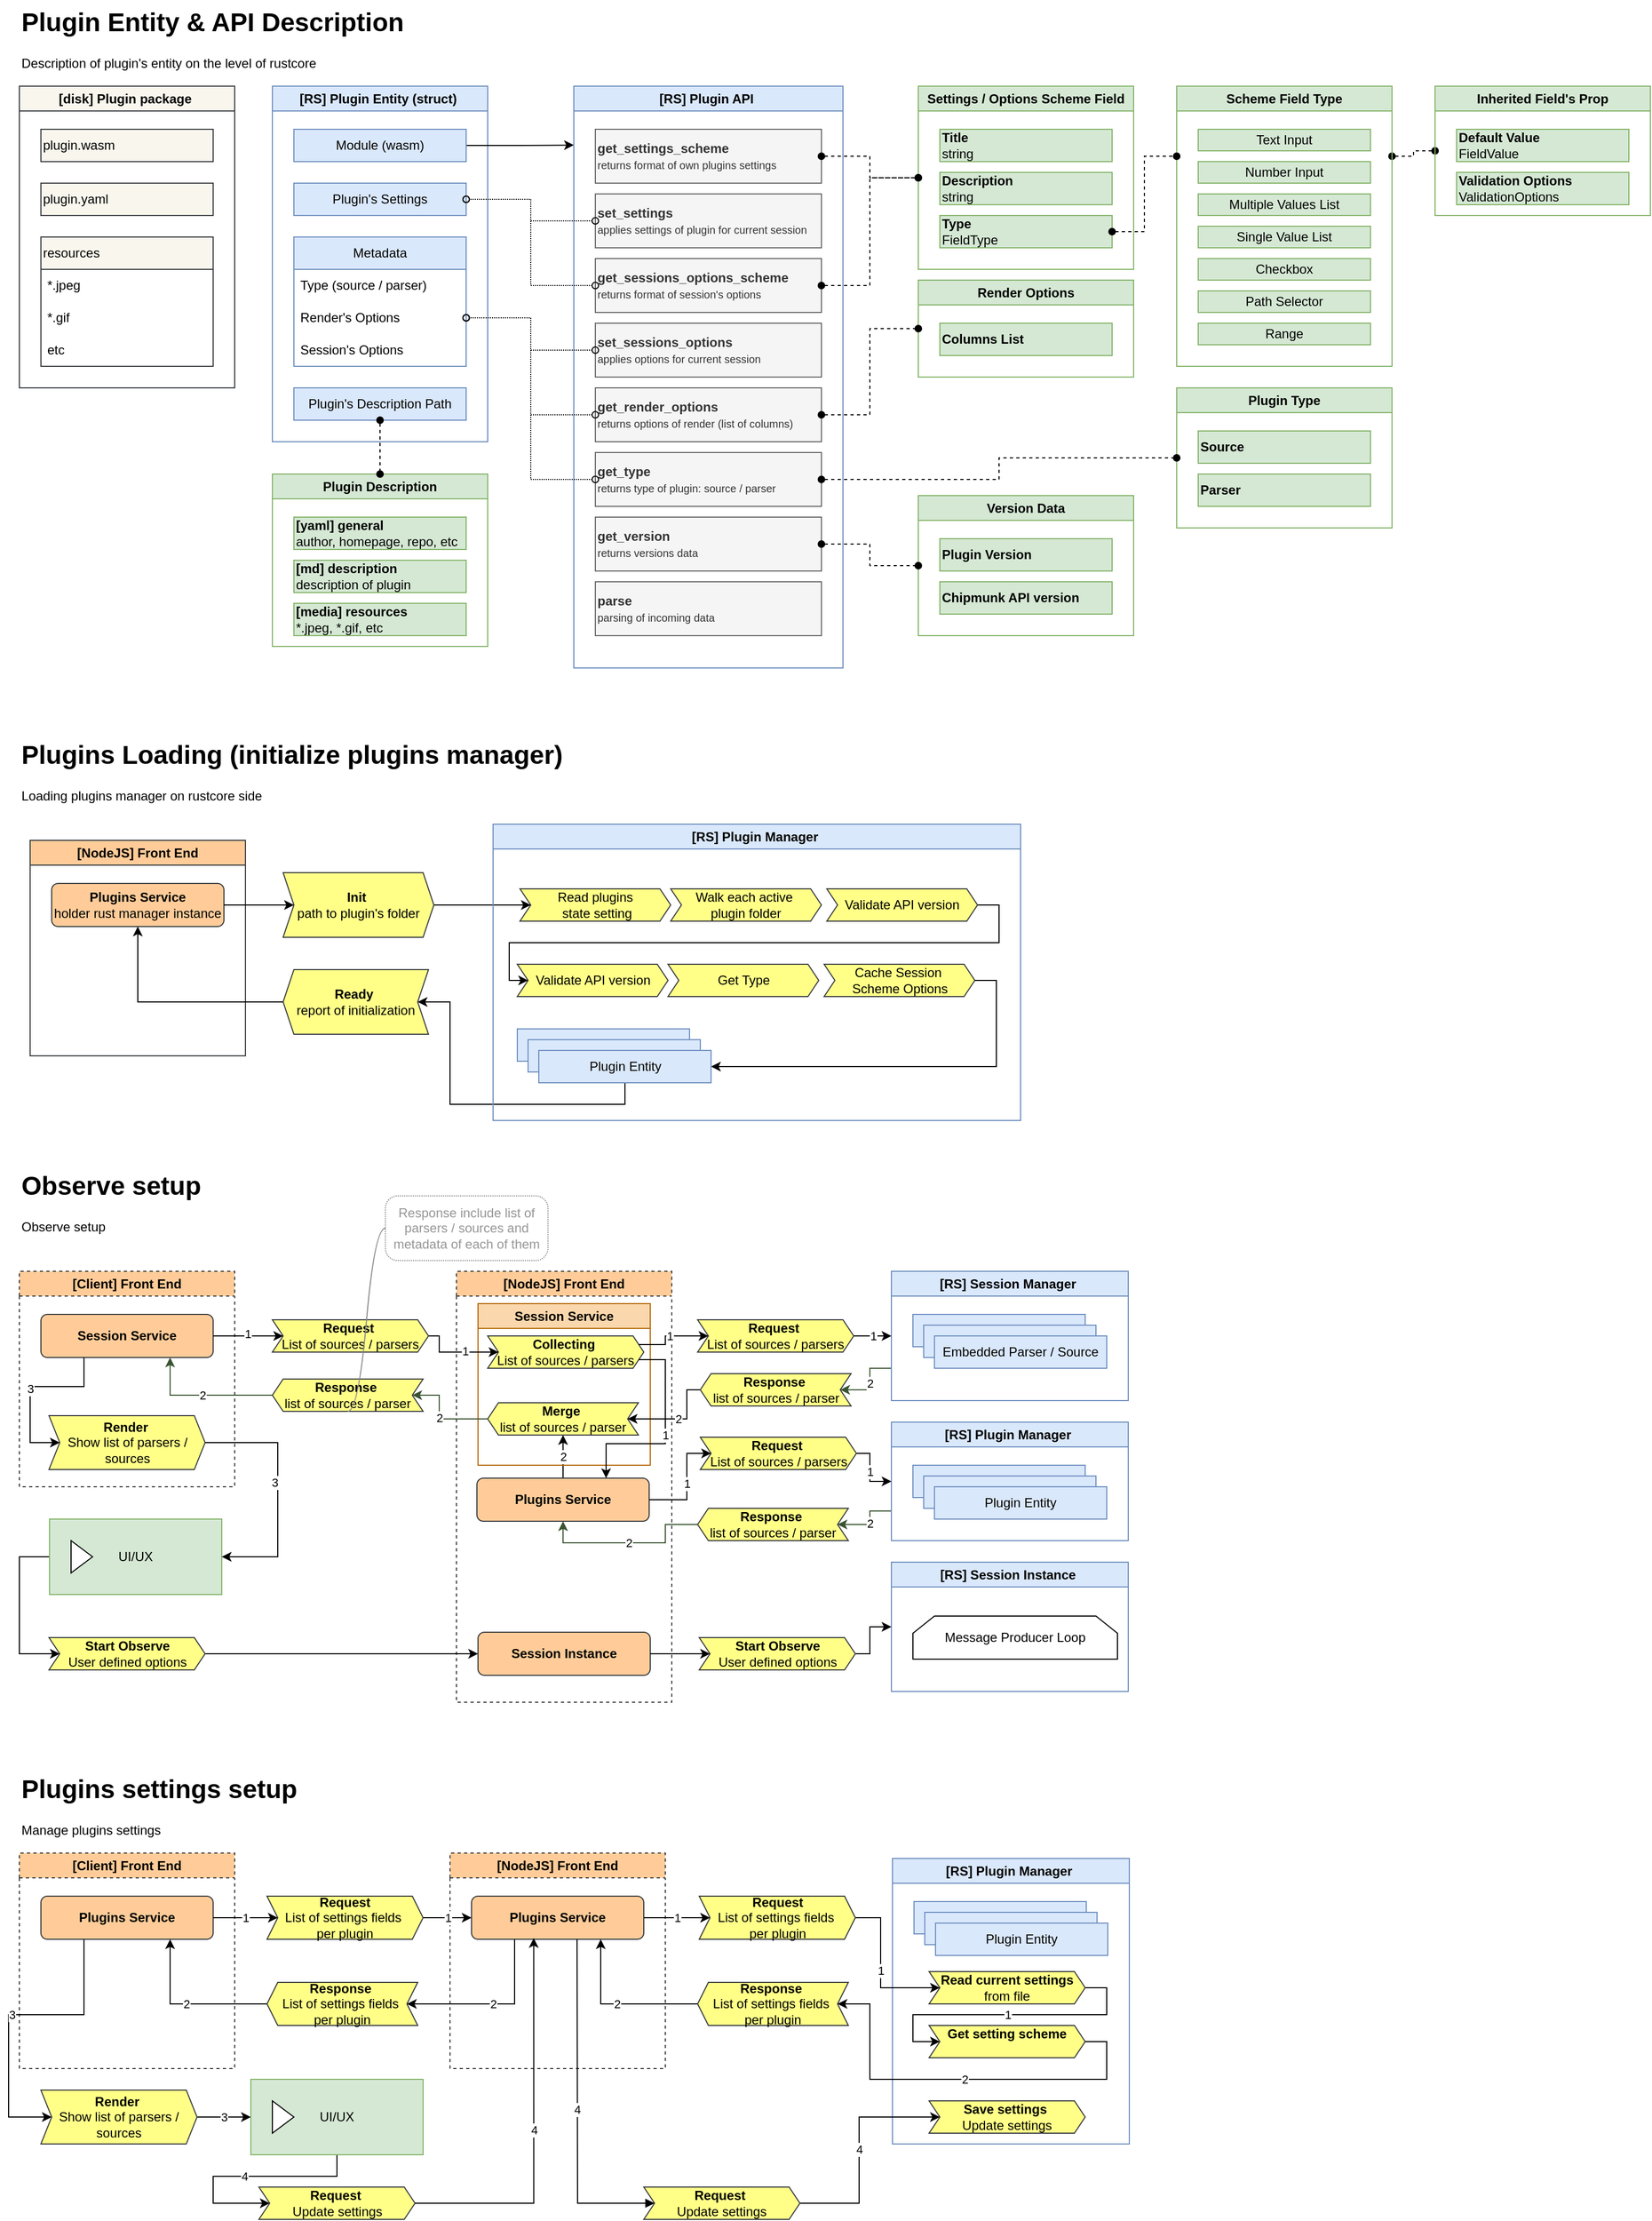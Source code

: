 <mxfile version="24.9.1">
  <diagram name="Page-1" id="PFFoG3hcmiWgkDGbjgvs">
    <mxGraphModel dx="811" dy="1623" grid="1" gridSize="10" guides="1" tooltips="1" connect="1" arrows="1" fold="1" page="1" pageScale="1" pageWidth="850" pageHeight="600" math="0" shadow="0">
      <root>
        <mxCell id="0" />
        <mxCell id="1" parent="0" />
        <mxCell id="QNKWTP_iEhy42o_GwNS_-1" value="[RS] Plugin Entity (struct)&amp;nbsp;" style="swimlane;whiteSpace=wrap;html=1;fillColor=#dae8fc;strokeColor=#6c8ebf;" vertex="1" parent="1">
          <mxGeometry x="275" y="-1080" width="200" height="330" as="geometry" />
        </mxCell>
        <mxCell id="QNKWTP_iEhy42o_GwNS_-2" style="edgeStyle=orthogonalEdgeStyle;rounded=0;orthogonalLoop=1;jettySize=auto;html=1;exitX=1;exitY=0.5;exitDx=0;exitDy=0;" edge="1" parent="QNKWTP_iEhy42o_GwNS_-1" source="QNKWTP_iEhy42o_GwNS_-3">
          <mxGeometry relative="1" as="geometry">
            <mxPoint x="280" y="54.667" as="targetPoint" />
          </mxGeometry>
        </mxCell>
        <mxCell id="QNKWTP_iEhy42o_GwNS_-3" value="Module (wasm)" style="rounded=0;whiteSpace=wrap;html=1;fillColor=#dae8fc;strokeColor=#6c8ebf;" vertex="1" parent="QNKWTP_iEhy42o_GwNS_-1">
          <mxGeometry x="20" y="40" width="160" height="30" as="geometry" />
        </mxCell>
        <mxCell id="QNKWTP_iEhy42o_GwNS_-4" value="Plugin&#39;s Settings" style="rounded=0;whiteSpace=wrap;html=1;fillColor=#dae8fc;strokeColor=#6c8ebf;" vertex="1" parent="QNKWTP_iEhy42o_GwNS_-1">
          <mxGeometry x="20" y="90" width="160" height="30" as="geometry" />
        </mxCell>
        <mxCell id="QNKWTP_iEhy42o_GwNS_-5" value="Metadata" style="swimlane;fontStyle=0;childLayout=stackLayout;horizontal=1;startSize=30;horizontalStack=0;resizeParent=1;resizeParentMax=0;resizeLast=0;collapsible=1;marginBottom=0;whiteSpace=wrap;html=1;fillColor=#dae8fc;strokeColor=#6c8ebf;" vertex="1" parent="QNKWTP_iEhy42o_GwNS_-1">
          <mxGeometry x="20" y="140" width="160" height="120" as="geometry" />
        </mxCell>
        <mxCell id="QNKWTP_iEhy42o_GwNS_-6" value="Type (source / parser)" style="text;align=left;verticalAlign=middle;spacingLeft=4;spacingRight=4;overflow=hidden;points=[[0,0.5],[1,0.5]];portConstraint=eastwest;rotatable=0;whiteSpace=wrap;html=1;" vertex="1" parent="QNKWTP_iEhy42o_GwNS_-5">
          <mxGeometry y="30" width="160" height="30" as="geometry" />
        </mxCell>
        <mxCell id="QNKWTP_iEhy42o_GwNS_-7" value="Render&#39;s Options" style="text;align=left;verticalAlign=middle;spacingLeft=4;spacingRight=4;overflow=hidden;points=[[0,0.5],[1,0.5]];portConstraint=eastwest;rotatable=0;whiteSpace=wrap;html=1;" vertex="1" parent="QNKWTP_iEhy42o_GwNS_-5">
          <mxGeometry y="60" width="160" height="30" as="geometry" />
        </mxCell>
        <mxCell id="QNKWTP_iEhy42o_GwNS_-8" value="Session&#39;s Options" style="text;align=left;verticalAlign=middle;spacingLeft=4;spacingRight=4;overflow=hidden;points=[[0,0.5],[1,0.5]];portConstraint=eastwest;rotatable=0;whiteSpace=wrap;html=1;" vertex="1" parent="QNKWTP_iEhy42o_GwNS_-5">
          <mxGeometry y="90" width="160" height="30" as="geometry" />
        </mxCell>
        <mxCell id="QNKWTP_iEhy42o_GwNS_-9" value="Plugin&#39;s Description Path" style="rounded=0;whiteSpace=wrap;html=1;fillColor=#dae8fc;strokeColor=#6c8ebf;" vertex="1" parent="QNKWTP_iEhy42o_GwNS_-1">
          <mxGeometry x="20" y="280" width="160" height="30" as="geometry" />
        </mxCell>
        <mxCell id="QNKWTP_iEhy42o_GwNS_-10" value="[RS] Plugin API&amp;nbsp;" style="swimlane;whiteSpace=wrap;html=1;fillColor=#dae8fc;strokeColor=#6c8ebf;" vertex="1" parent="1">
          <mxGeometry x="555" y="-1080" width="250" height="540" as="geometry" />
        </mxCell>
        <mxCell id="QNKWTP_iEhy42o_GwNS_-11" value="&lt;b&gt;get_settings_scheme&lt;/b&gt;&lt;div&gt;&lt;font style=&quot;font-size: 10px;&quot;&gt;returns format of own plugins settings&lt;/font&gt;&lt;/div&gt;" style="rounded=0;whiteSpace=wrap;html=1;align=left;fillColor=#f5f5f5;fontColor=#333333;strokeColor=#666666;" vertex="1" parent="QNKWTP_iEhy42o_GwNS_-10">
          <mxGeometry x="20" y="40" width="210" height="50" as="geometry" />
        </mxCell>
        <mxCell id="QNKWTP_iEhy42o_GwNS_-12" value="&lt;b&gt;set_settings&lt;/b&gt;&lt;div&gt;&lt;font style=&quot;font-size: 10px;&quot;&gt;applies settings of plugin for current session&lt;/font&gt;&lt;/div&gt;" style="rounded=0;whiteSpace=wrap;html=1;align=left;fillColor=#f5f5f5;fontColor=#333333;strokeColor=#666666;" vertex="1" parent="QNKWTP_iEhy42o_GwNS_-10">
          <mxGeometry x="20" y="100" width="210" height="50" as="geometry" />
        </mxCell>
        <mxCell id="QNKWTP_iEhy42o_GwNS_-13" value="&lt;b&gt;get_sessions_options_scheme&lt;/b&gt;&lt;div&gt;&lt;font style=&quot;font-size: 10px;&quot;&gt;returns format of session&#39;s options&lt;/font&gt;&lt;/div&gt;" style="rounded=0;whiteSpace=wrap;html=1;align=left;fillColor=#f5f5f5;fontColor=#333333;strokeColor=#666666;" vertex="1" parent="QNKWTP_iEhy42o_GwNS_-10">
          <mxGeometry x="20" y="160" width="210" height="50" as="geometry" />
        </mxCell>
        <mxCell id="QNKWTP_iEhy42o_GwNS_-14" value="&lt;b&gt;set_sessions_options&lt;/b&gt;&lt;div&gt;&lt;font style=&quot;font-size: 10px;&quot;&gt;applies options for current session&lt;/font&gt;&lt;/div&gt;" style="rounded=0;whiteSpace=wrap;html=1;align=left;fillColor=#f5f5f5;fontColor=#333333;strokeColor=#666666;" vertex="1" parent="QNKWTP_iEhy42o_GwNS_-10">
          <mxGeometry x="20" y="220" width="210" height="50" as="geometry" />
        </mxCell>
        <mxCell id="QNKWTP_iEhy42o_GwNS_-15" value="&lt;div&gt;&lt;font style=&quot;&quot;&gt;&lt;b&gt;get_type&lt;/b&gt;&lt;/font&gt;&lt;/div&gt;&lt;div&gt;&lt;font style=&quot;font-size: 10px;&quot;&gt;returns type of plugin: source / parser&lt;/font&gt;&lt;/div&gt;" style="rounded=0;whiteSpace=wrap;html=1;align=left;fillColor=#f5f5f5;fontColor=#333333;strokeColor=#666666;" vertex="1" parent="QNKWTP_iEhy42o_GwNS_-10">
          <mxGeometry x="20" y="340" width="210" height="50" as="geometry" />
        </mxCell>
        <mxCell id="QNKWTP_iEhy42o_GwNS_-16" value="&lt;div&gt;&lt;font style=&quot;&quot;&gt;&lt;b&gt;parse&lt;/b&gt;&lt;/font&gt;&lt;/div&gt;&lt;div&gt;&lt;font style=&quot;font-size: 10px;&quot;&gt;parsing of incoming data&lt;/font&gt;&lt;/div&gt;" style="rounded=0;whiteSpace=wrap;html=1;align=left;fillColor=#f5f5f5;fontColor=#333333;strokeColor=#666666;" vertex="1" parent="QNKWTP_iEhy42o_GwNS_-10">
          <mxGeometry x="20" y="460" width="210" height="50" as="geometry" />
        </mxCell>
        <mxCell id="QNKWTP_iEhy42o_GwNS_-17" value="&lt;b&gt;get_render_options&lt;/b&gt;&lt;div&gt;&lt;font style=&quot;font-size: 10px;&quot;&gt;returns options of render (list of columns)&lt;/font&gt;&lt;/div&gt;" style="rounded=0;whiteSpace=wrap;html=1;align=left;fillColor=#f5f5f5;fontColor=#333333;strokeColor=#666666;" vertex="1" parent="QNKWTP_iEhy42o_GwNS_-10">
          <mxGeometry x="20" y="280" width="210" height="50" as="geometry" />
        </mxCell>
        <mxCell id="QNKWTP_iEhy42o_GwNS_-18" value="&lt;div&gt;&lt;font style=&quot;&quot;&gt;&lt;b&gt;get_version&lt;/b&gt;&lt;/font&gt;&lt;/div&gt;&lt;div&gt;&lt;font style=&quot;font-size: 10px;&quot;&gt;returns versions data&lt;/font&gt;&lt;/div&gt;" style="rounded=0;whiteSpace=wrap;html=1;align=left;fillColor=#f5f5f5;fontColor=#333333;strokeColor=#666666;" vertex="1" parent="QNKWTP_iEhy42o_GwNS_-10">
          <mxGeometry x="20" y="400" width="210" height="50" as="geometry" />
        </mxCell>
        <mxCell id="QNKWTP_iEhy42o_GwNS_-19" value="Settings / Options Scheme Field" style="swimlane;whiteSpace=wrap;html=1;fillColor=#d5e8d4;strokeColor=#82b366;" vertex="1" parent="1">
          <mxGeometry x="875" y="-1080" width="200" height="170" as="geometry" />
        </mxCell>
        <mxCell id="QNKWTP_iEhy42o_GwNS_-20" value="&lt;b&gt;Title&lt;/b&gt;&lt;div&gt;string&lt;/div&gt;" style="rounded=0;whiteSpace=wrap;html=1;align=left;fillColor=#d5e8d4;strokeColor=#82b366;" vertex="1" parent="QNKWTP_iEhy42o_GwNS_-19">
          <mxGeometry x="20" y="40" width="160" height="30" as="geometry" />
        </mxCell>
        <mxCell id="QNKWTP_iEhy42o_GwNS_-21" value="&lt;div&gt;&lt;b&gt;Description&lt;/b&gt;&lt;/div&gt;&lt;div&gt;string&lt;/div&gt;" style="rounded=0;whiteSpace=wrap;html=1;align=left;fillColor=#d5e8d4;strokeColor=#82b366;" vertex="1" parent="QNKWTP_iEhy42o_GwNS_-19">
          <mxGeometry x="20" y="80" width="160" height="30" as="geometry" />
        </mxCell>
        <mxCell id="QNKWTP_iEhy42o_GwNS_-22" value="&lt;div&gt;&lt;span style=&quot;background-color: initial;&quot;&gt;&lt;b&gt;Type&lt;/b&gt;&lt;/span&gt;&lt;/div&gt;&lt;div&gt;&lt;span style=&quot;background-color: initial;&quot;&gt;FieldType&lt;/span&gt;&lt;/div&gt;" style="rounded=0;whiteSpace=wrap;html=1;align=left;fillColor=#d5e8d4;strokeColor=#82b366;" vertex="1" parent="QNKWTP_iEhy42o_GwNS_-19">
          <mxGeometry x="20" y="120" width="160" height="30" as="geometry" />
        </mxCell>
        <mxCell id="QNKWTP_iEhy42o_GwNS_-23" style="edgeStyle=orthogonalEdgeStyle;rounded=0;orthogonalLoop=1;jettySize=auto;html=1;exitX=1;exitY=0.25;exitDx=0;exitDy=0;entryX=0;entryY=0.5;entryDx=0;entryDy=0;dashed=1;endArrow=oval;endFill=1;startArrow=oval;startFill=1;" edge="1" parent="1" source="QNKWTP_iEhy42o_GwNS_-24" target="QNKWTP_iEhy42o_GwNS_-47">
          <mxGeometry relative="1" as="geometry" />
        </mxCell>
        <mxCell id="QNKWTP_iEhy42o_GwNS_-24" value="Scheme Field Type" style="swimlane;whiteSpace=wrap;html=1;fillColor=#d5e8d4;strokeColor=#82b366;" vertex="1" parent="1">
          <mxGeometry x="1115" y="-1080" width="200" height="260" as="geometry" />
        </mxCell>
        <mxCell id="QNKWTP_iEhy42o_GwNS_-25" value="Text Input" style="rounded=0;whiteSpace=wrap;html=1;fillColor=#d5e8d4;strokeColor=#82b366;" vertex="1" parent="QNKWTP_iEhy42o_GwNS_-24">
          <mxGeometry x="20" y="40" width="160" height="20" as="geometry" />
        </mxCell>
        <mxCell id="QNKWTP_iEhy42o_GwNS_-26" value="Number Input" style="rounded=0;whiteSpace=wrap;html=1;fillColor=#d5e8d4;strokeColor=#82b366;" vertex="1" parent="QNKWTP_iEhy42o_GwNS_-24">
          <mxGeometry x="20" y="70" width="160" height="20" as="geometry" />
        </mxCell>
        <mxCell id="QNKWTP_iEhy42o_GwNS_-27" value="Multiple Values List" style="rounded=0;whiteSpace=wrap;html=1;fillColor=#d5e8d4;strokeColor=#82b366;" vertex="1" parent="QNKWTP_iEhy42o_GwNS_-24">
          <mxGeometry x="20" y="100" width="160" height="20" as="geometry" />
        </mxCell>
        <mxCell id="QNKWTP_iEhy42o_GwNS_-28" value="Single Value List" style="rounded=0;whiteSpace=wrap;html=1;fillColor=#d5e8d4;strokeColor=#82b366;" vertex="1" parent="QNKWTP_iEhy42o_GwNS_-24">
          <mxGeometry x="20" y="130" width="160" height="20" as="geometry" />
        </mxCell>
        <mxCell id="QNKWTP_iEhy42o_GwNS_-29" value="Checkbox" style="rounded=0;whiteSpace=wrap;html=1;fillColor=#d5e8d4;strokeColor=#82b366;" vertex="1" parent="QNKWTP_iEhy42o_GwNS_-24">
          <mxGeometry x="20" y="160" width="160" height="20" as="geometry" />
        </mxCell>
        <mxCell id="QNKWTP_iEhy42o_GwNS_-30" value="Path Selector" style="rounded=0;whiteSpace=wrap;html=1;fillColor=#d5e8d4;strokeColor=#82b366;" vertex="1" parent="QNKWTP_iEhy42o_GwNS_-24">
          <mxGeometry x="20" y="190" width="160" height="20" as="geometry" />
        </mxCell>
        <mxCell id="QNKWTP_iEhy42o_GwNS_-31" value="Range" style="rounded=0;whiteSpace=wrap;html=1;fillColor=#d5e8d4;strokeColor=#82b366;" vertex="1" parent="QNKWTP_iEhy42o_GwNS_-24">
          <mxGeometry x="20" y="220" width="160" height="20" as="geometry" />
        </mxCell>
        <mxCell id="QNKWTP_iEhy42o_GwNS_-32" style="edgeStyle=orthogonalEdgeStyle;rounded=0;orthogonalLoop=1;jettySize=auto;html=1;exitX=1;exitY=0.5;exitDx=0;exitDy=0;entryX=0;entryY=0.25;entryDx=0;entryDy=0;endArrow=oval;endFill=1;startArrow=oval;startFill=1;dashed=1;" edge="1" parent="1" source="QNKWTP_iEhy42o_GwNS_-22" target="QNKWTP_iEhy42o_GwNS_-24">
          <mxGeometry relative="1" as="geometry" />
        </mxCell>
        <mxCell id="QNKWTP_iEhy42o_GwNS_-33" style="edgeStyle=orthogonalEdgeStyle;rounded=0;orthogonalLoop=1;jettySize=auto;html=1;exitX=1;exitY=0.5;exitDx=0;exitDy=0;entryX=0;entryY=0.5;entryDx=0;entryDy=0;dashed=1;startArrow=oval;startFill=1;endArrow=oval;endFill=1;" edge="1" parent="1" source="QNKWTP_iEhy42o_GwNS_-11" target="QNKWTP_iEhy42o_GwNS_-19">
          <mxGeometry relative="1" as="geometry" />
        </mxCell>
        <mxCell id="QNKWTP_iEhy42o_GwNS_-34" style="edgeStyle=orthogonalEdgeStyle;rounded=0;orthogonalLoop=1;jettySize=auto;html=1;exitX=1;exitY=0.5;exitDx=0;exitDy=0;entryX=0;entryY=0.5;entryDx=0;entryDy=0;dashed=1;startArrow=oval;startFill=1;endArrow=oval;endFill=1;" edge="1" parent="1" source="QNKWTP_iEhy42o_GwNS_-13" target="QNKWTP_iEhy42o_GwNS_-19">
          <mxGeometry relative="1" as="geometry" />
        </mxCell>
        <mxCell id="QNKWTP_iEhy42o_GwNS_-35" value="Plugin Type" style="swimlane;whiteSpace=wrap;html=1;fillColor=#d5e8d4;strokeColor=#82b366;" vertex="1" parent="1">
          <mxGeometry x="1115" y="-800" width="200" height="130" as="geometry" />
        </mxCell>
        <mxCell id="QNKWTP_iEhy42o_GwNS_-36" value="&lt;b&gt;Source&lt;/b&gt;" style="rounded=0;whiteSpace=wrap;html=1;align=left;fillColor=#d5e8d4;strokeColor=#82b366;" vertex="1" parent="QNKWTP_iEhy42o_GwNS_-35">
          <mxGeometry x="20" y="40" width="160" height="30" as="geometry" />
        </mxCell>
        <mxCell id="QNKWTP_iEhy42o_GwNS_-37" value="&lt;div&gt;&lt;b&gt;Parser&lt;/b&gt;&lt;/div&gt;" style="rounded=0;whiteSpace=wrap;html=1;align=left;fillColor=#d5e8d4;strokeColor=#82b366;" vertex="1" parent="QNKWTP_iEhy42o_GwNS_-35">
          <mxGeometry x="20" y="80" width="160" height="30" as="geometry" />
        </mxCell>
        <mxCell id="QNKWTP_iEhy42o_GwNS_-38" style="edgeStyle=orthogonalEdgeStyle;rounded=0;orthogonalLoop=1;jettySize=auto;html=1;exitX=1;exitY=0.5;exitDx=0;exitDy=0;entryX=0;entryY=0.5;entryDx=0;entryDy=0;endArrow=oval;endFill=1;startArrow=oval;startFill=1;dashed=1;" edge="1" parent="1" source="QNKWTP_iEhy42o_GwNS_-15" target="QNKWTP_iEhy42o_GwNS_-35">
          <mxGeometry relative="1" as="geometry" />
        </mxCell>
        <mxCell id="QNKWTP_iEhy42o_GwNS_-39" value="Render Options" style="swimlane;whiteSpace=wrap;html=1;fillColor=#d5e8d4;strokeColor=#82b366;startSize=23;" vertex="1" parent="1">
          <mxGeometry x="875" y="-900" width="200" height="90" as="geometry" />
        </mxCell>
        <mxCell id="QNKWTP_iEhy42o_GwNS_-40" value="&lt;b&gt;Columns List&lt;/b&gt;" style="rounded=0;whiteSpace=wrap;html=1;align=left;fillColor=#d5e8d4;strokeColor=#82b366;" vertex="1" parent="QNKWTP_iEhy42o_GwNS_-39">
          <mxGeometry x="20" y="40" width="160" height="30" as="geometry" />
        </mxCell>
        <mxCell id="QNKWTP_iEhy42o_GwNS_-41" style="edgeStyle=orthogonalEdgeStyle;rounded=0;orthogonalLoop=1;jettySize=auto;html=1;exitX=1;exitY=0.5;exitDx=0;exitDy=0;entryX=0;entryY=0.5;entryDx=0;entryDy=0;dashed=1;endArrow=oval;endFill=1;startArrow=oval;startFill=1;" edge="1" parent="1" source="QNKWTP_iEhy42o_GwNS_-17" target="QNKWTP_iEhy42o_GwNS_-39">
          <mxGeometry relative="1" as="geometry" />
        </mxCell>
        <mxCell id="QNKWTP_iEhy42o_GwNS_-42" style="edgeStyle=orthogonalEdgeStyle;rounded=0;orthogonalLoop=1;jettySize=auto;html=1;exitX=0;exitY=0.5;exitDx=0;exitDy=0;entryX=1;entryY=0.5;entryDx=0;entryDy=0;dashed=1;dashPattern=1 1;endArrow=oval;endFill=0;startArrow=oval;startFill=0;" edge="1" parent="1" source="QNKWTP_iEhy42o_GwNS_-12" target="QNKWTP_iEhy42o_GwNS_-4">
          <mxGeometry relative="1" as="geometry" />
        </mxCell>
        <mxCell id="QNKWTP_iEhy42o_GwNS_-43" style="edgeStyle=orthogonalEdgeStyle;rounded=0;orthogonalLoop=1;jettySize=auto;html=1;exitX=0;exitY=0.5;exitDx=0;exitDy=0;entryX=1;entryY=0.5;entryDx=0;entryDy=0;dashed=1;dashPattern=1 1;endArrow=oval;endFill=0;startArrow=oval;startFill=0;" edge="1" parent="1" source="QNKWTP_iEhy42o_GwNS_-13" target="QNKWTP_iEhy42o_GwNS_-4">
          <mxGeometry relative="1" as="geometry" />
        </mxCell>
        <mxCell id="QNKWTP_iEhy42o_GwNS_-44" style="edgeStyle=orthogonalEdgeStyle;rounded=0;orthogonalLoop=1;jettySize=auto;html=1;exitX=0;exitY=0.5;exitDx=0;exitDy=0;entryX=1;entryY=0.5;entryDx=0;entryDy=0;dashed=1;dashPattern=1 1;endArrow=oval;endFill=0;startArrow=oval;startFill=0;" edge="1" parent="1" source="QNKWTP_iEhy42o_GwNS_-14" target="QNKWTP_iEhy42o_GwNS_-7">
          <mxGeometry relative="1" as="geometry" />
        </mxCell>
        <mxCell id="QNKWTP_iEhy42o_GwNS_-45" style="edgeStyle=orthogonalEdgeStyle;rounded=0;orthogonalLoop=1;jettySize=auto;html=1;exitX=0;exitY=0.5;exitDx=0;exitDy=0;entryX=1;entryY=0.5;entryDx=0;entryDy=0;dashed=1;dashPattern=1 1;endArrow=oval;endFill=0;startArrow=oval;startFill=0;" edge="1" parent="1" source="QNKWTP_iEhy42o_GwNS_-17" target="QNKWTP_iEhy42o_GwNS_-7">
          <mxGeometry relative="1" as="geometry" />
        </mxCell>
        <mxCell id="QNKWTP_iEhy42o_GwNS_-46" style="edgeStyle=orthogonalEdgeStyle;rounded=0;orthogonalLoop=1;jettySize=auto;html=1;exitX=0;exitY=0.5;exitDx=0;exitDy=0;entryX=1;entryY=0.5;entryDx=0;entryDy=0;dashed=1;dashPattern=1 1;endArrow=oval;endFill=0;startArrow=oval;startFill=0;" edge="1" parent="1" source="QNKWTP_iEhy42o_GwNS_-15" target="QNKWTP_iEhy42o_GwNS_-7">
          <mxGeometry relative="1" as="geometry" />
        </mxCell>
        <mxCell id="QNKWTP_iEhy42o_GwNS_-47" value="Inherited Field&#39;s Prop" style="swimlane;whiteSpace=wrap;html=1;fillColor=#d5e8d4;strokeColor=#82b366;startSize=23;" vertex="1" parent="1">
          <mxGeometry x="1355" y="-1080" width="200" height="120" as="geometry" />
        </mxCell>
        <mxCell id="QNKWTP_iEhy42o_GwNS_-48" value="&lt;div&gt;&lt;span style=&quot;background-color: initial;&quot;&gt;&lt;b&gt;Default Value&lt;/b&gt;&lt;/span&gt;&lt;/div&gt;&lt;div&gt;&lt;span style=&quot;background-color: initial;&quot;&gt;FieldValue&lt;/span&gt;&lt;/div&gt;" style="rounded=0;whiteSpace=wrap;html=1;align=left;fillColor=#d5e8d4;strokeColor=#82b366;" vertex="1" parent="QNKWTP_iEhy42o_GwNS_-47">
          <mxGeometry x="20" y="40" width="160" height="30" as="geometry" />
        </mxCell>
        <mxCell id="QNKWTP_iEhy42o_GwNS_-49" value="&lt;div&gt;&lt;span style=&quot;background-color: initial;&quot;&gt;&lt;b&gt;Validation Options&lt;/b&gt;&lt;/span&gt;&lt;/div&gt;&lt;div&gt;&lt;span style=&quot;background-color: initial;&quot;&gt;ValidationOptions&lt;/span&gt;&lt;/div&gt;" style="rounded=0;whiteSpace=wrap;html=1;align=left;fillColor=#d5e8d4;strokeColor=#82b366;" vertex="1" parent="QNKWTP_iEhy42o_GwNS_-47">
          <mxGeometry x="20" y="80" width="160" height="30" as="geometry" />
        </mxCell>
        <mxCell id="QNKWTP_iEhy42o_GwNS_-50" value="&lt;h1 style=&quot;margin-top: 0px;&quot;&gt;Plugin Entity &amp;amp; API Description&lt;/h1&gt;&lt;p&gt;Description of plugin&#39;s entity on the level of rustcore&lt;/p&gt;" style="text;html=1;whiteSpace=wrap;overflow=hidden;rounded=0;" vertex="1" parent="1">
          <mxGeometry x="40" y="-1160" width="390" height="80" as="geometry" />
        </mxCell>
        <mxCell id="QNKWTP_iEhy42o_GwNS_-51" value="Version Data" style="swimlane;whiteSpace=wrap;html=1;fillColor=#d5e8d4;strokeColor=#82b366;" vertex="1" parent="1">
          <mxGeometry x="875" y="-700" width="200" height="130" as="geometry" />
        </mxCell>
        <mxCell id="QNKWTP_iEhy42o_GwNS_-52" value="&lt;b&gt;Plugin Version&lt;/b&gt;" style="rounded=0;whiteSpace=wrap;html=1;align=left;fillColor=#d5e8d4;strokeColor=#82b366;" vertex="1" parent="QNKWTP_iEhy42o_GwNS_-51">
          <mxGeometry x="20" y="40" width="160" height="30" as="geometry" />
        </mxCell>
        <mxCell id="QNKWTP_iEhy42o_GwNS_-53" value="&lt;b&gt;Chipmunk API version&lt;/b&gt;" style="rounded=0;whiteSpace=wrap;html=1;align=left;fillColor=#d5e8d4;strokeColor=#82b366;" vertex="1" parent="QNKWTP_iEhy42o_GwNS_-51">
          <mxGeometry x="20" y="80" width="160" height="30" as="geometry" />
        </mxCell>
        <mxCell id="QNKWTP_iEhy42o_GwNS_-54" style="edgeStyle=orthogonalEdgeStyle;rounded=0;orthogonalLoop=1;jettySize=auto;html=1;exitX=1;exitY=0.5;exitDx=0;exitDy=0;entryX=0;entryY=0.5;entryDx=0;entryDy=0;startArrow=oval;startFill=1;endArrow=oval;endFill=1;dashed=1;" edge="1" parent="1" source="QNKWTP_iEhy42o_GwNS_-18" target="QNKWTP_iEhy42o_GwNS_-51">
          <mxGeometry relative="1" as="geometry" />
        </mxCell>
        <mxCell id="QNKWTP_iEhy42o_GwNS_-55" value="Plugin Description" style="swimlane;whiteSpace=wrap;html=1;fillColor=#d5e8d4;strokeColor=#82b366;" vertex="1" parent="1">
          <mxGeometry x="275" y="-720" width="200" height="160" as="geometry" />
        </mxCell>
        <mxCell id="QNKWTP_iEhy42o_GwNS_-56" value="&lt;b&gt;[yaml] general&lt;/b&gt;&lt;div&gt;author, homepage, repo, etc&lt;/div&gt;" style="rounded=0;whiteSpace=wrap;html=1;align=left;fillColor=#d5e8d4;strokeColor=#82b366;" vertex="1" parent="QNKWTP_iEhy42o_GwNS_-55">
          <mxGeometry x="20" y="40" width="160" height="30" as="geometry" />
        </mxCell>
        <mxCell id="QNKWTP_iEhy42o_GwNS_-57" value="&lt;b&gt;[md] description&lt;/b&gt;&lt;div&gt;description of plugin&lt;/div&gt;" style="rounded=0;whiteSpace=wrap;html=1;align=left;fillColor=#d5e8d4;strokeColor=#82b366;" vertex="1" parent="QNKWTP_iEhy42o_GwNS_-55">
          <mxGeometry x="20" y="80" width="160" height="30" as="geometry" />
        </mxCell>
        <mxCell id="QNKWTP_iEhy42o_GwNS_-58" value="&lt;b&gt;[media] resources&lt;/b&gt;&lt;div&gt;*.jpeg, *.gif, etc&lt;/div&gt;" style="rounded=0;whiteSpace=wrap;html=1;align=left;fillColor=#d5e8d4;strokeColor=#82b366;" vertex="1" parent="QNKWTP_iEhy42o_GwNS_-55">
          <mxGeometry x="20" y="120" width="160" height="30" as="geometry" />
        </mxCell>
        <mxCell id="QNKWTP_iEhy42o_GwNS_-59" style="edgeStyle=orthogonalEdgeStyle;rounded=0;orthogonalLoop=1;jettySize=auto;html=1;exitX=0.5;exitY=1;exitDx=0;exitDy=0;entryX=0.5;entryY=0;entryDx=0;entryDy=0;dashed=1;startArrow=oval;startFill=1;endArrow=oval;endFill=1;" edge="1" parent="1" source="QNKWTP_iEhy42o_GwNS_-9" target="QNKWTP_iEhy42o_GwNS_-55">
          <mxGeometry relative="1" as="geometry" />
        </mxCell>
        <mxCell id="QNKWTP_iEhy42o_GwNS_-60" value="[disk] Plugin package&amp;nbsp;" style="swimlane;whiteSpace=wrap;html=1;fillColor=#f9f7ed;strokeColor=#36393d;" vertex="1" parent="1">
          <mxGeometry x="40" y="-1080" width="200" height="280" as="geometry" />
        </mxCell>
        <mxCell id="QNKWTP_iEhy42o_GwNS_-61" value="plugin.wasm" style="rounded=0;whiteSpace=wrap;html=1;fillColor=#f9f7ed;strokeColor=#36393d;align=left;" vertex="1" parent="QNKWTP_iEhy42o_GwNS_-60">
          <mxGeometry x="20" y="40" width="160" height="30" as="geometry" />
        </mxCell>
        <mxCell id="QNKWTP_iEhy42o_GwNS_-62" value="plugin.yaml" style="rounded=0;whiteSpace=wrap;html=1;fillColor=#f9f7ed;strokeColor=#36393d;align=left;" vertex="1" parent="QNKWTP_iEhy42o_GwNS_-60">
          <mxGeometry x="20" y="90" width="160" height="30" as="geometry" />
        </mxCell>
        <mxCell id="QNKWTP_iEhy42o_GwNS_-63" value="resources" style="swimlane;fontStyle=0;childLayout=stackLayout;horizontal=1;startSize=30;horizontalStack=0;resizeParent=1;resizeParentMax=0;resizeLast=0;collapsible=1;marginBottom=0;whiteSpace=wrap;html=1;fillColor=#f9f7ed;strokeColor=#36393d;align=left;" vertex="1" parent="QNKWTP_iEhy42o_GwNS_-60">
          <mxGeometry x="20" y="140" width="160" height="120" as="geometry" />
        </mxCell>
        <mxCell id="QNKWTP_iEhy42o_GwNS_-64" value="*.jpeg" style="text;align=left;verticalAlign=middle;spacingLeft=4;spacingRight=4;overflow=hidden;points=[[0,0.5],[1,0.5]];portConstraint=eastwest;rotatable=0;whiteSpace=wrap;html=1;" vertex="1" parent="QNKWTP_iEhy42o_GwNS_-63">
          <mxGeometry y="30" width="160" height="30" as="geometry" />
        </mxCell>
        <mxCell id="QNKWTP_iEhy42o_GwNS_-65" value="*.gif" style="text;align=left;verticalAlign=middle;spacingLeft=4;spacingRight=4;overflow=hidden;points=[[0,0.5],[1,0.5]];portConstraint=eastwest;rotatable=0;whiteSpace=wrap;html=1;" vertex="1" parent="QNKWTP_iEhy42o_GwNS_-63">
          <mxGeometry y="60" width="160" height="30" as="geometry" />
        </mxCell>
        <mxCell id="QNKWTP_iEhy42o_GwNS_-66" value="etc" style="text;align=left;verticalAlign=middle;spacingLeft=4;spacingRight=4;overflow=hidden;points=[[0,0.5],[1,0.5]];portConstraint=eastwest;rotatable=0;whiteSpace=wrap;html=1;" vertex="1" parent="QNKWTP_iEhy42o_GwNS_-63">
          <mxGeometry y="90" width="160" height="30" as="geometry" />
        </mxCell>
        <mxCell id="QNKWTP_iEhy42o_GwNS_-67" value="&lt;h1 style=&quot;margin-top: 0px;&quot;&gt;Plugins Loading (initialize plugins manager)&lt;/h1&gt;&lt;p&gt;Loading plugins manager on rustcore side&lt;/p&gt;" style="text;html=1;whiteSpace=wrap;overflow=hidden;rounded=0;" vertex="1" parent="1">
          <mxGeometry x="40" y="-480" width="510" height="80" as="geometry" />
        </mxCell>
        <mxCell id="QNKWTP_iEhy42o_GwNS_-68" value="Read plugins&lt;div&gt;&amp;nbsp;state setting&lt;/div&gt;" style="shape=step;perimeter=stepPerimeter;whiteSpace=wrap;html=1;fixedSize=1;size=10;fillColor=#ffff88;strokeColor=#36393d;" vertex="1" parent="1">
          <mxGeometry x="505" y="-335" width="140" height="30" as="geometry" />
        </mxCell>
        <mxCell id="QNKWTP_iEhy42o_GwNS_-69" value="Validate API version" style="shape=step;perimeter=stepPerimeter;whiteSpace=wrap;html=1;fixedSize=1;size=10;fillColor=#ffff88;strokeColor=#36393d;" vertex="1" parent="1">
          <mxGeometry x="502.5" y="-265" width="140" height="30" as="geometry" />
        </mxCell>
        <mxCell id="QNKWTP_iEhy42o_GwNS_-70" value="Walk each active&amp;nbsp;&lt;div&gt;plugin folder&lt;/div&gt;" style="shape=step;perimeter=stepPerimeter;whiteSpace=wrap;html=1;fixedSize=1;size=10;fillColor=#ffff88;strokeColor=#36393d;" vertex="1" parent="1">
          <mxGeometry x="645" y="-335" width="140" height="30" as="geometry" />
        </mxCell>
        <mxCell id="QNKWTP_iEhy42o_GwNS_-71" style="edgeStyle=orthogonalEdgeStyle;rounded=0;orthogonalLoop=1;jettySize=auto;html=1;exitX=1;exitY=0.5;exitDx=0;exitDy=0;entryX=0;entryY=0.5;entryDx=0;entryDy=0;" edge="1" parent="1" source="QNKWTP_iEhy42o_GwNS_-72" target="QNKWTP_iEhy42o_GwNS_-69">
          <mxGeometry relative="1" as="geometry">
            <Array as="points">
              <mxPoint x="950" y="-320" />
              <mxPoint x="950" y="-285" />
              <mxPoint x="495" y="-285" />
              <mxPoint x="495" y="-250" />
            </Array>
          </mxGeometry>
        </mxCell>
        <mxCell id="QNKWTP_iEhy42o_GwNS_-72" value="Validate API version" style="shape=step;perimeter=stepPerimeter;whiteSpace=wrap;html=1;fixedSize=1;size=10;fillColor=#ffff88;strokeColor=#36393d;" vertex="1" parent="1">
          <mxGeometry x="790" y="-335" width="140" height="30" as="geometry" />
        </mxCell>
        <mxCell id="QNKWTP_iEhy42o_GwNS_-73" value="Get Type" style="shape=step;perimeter=stepPerimeter;whiteSpace=wrap;html=1;fixedSize=1;size=10;fillColor=#ffff88;strokeColor=#36393d;" vertex="1" parent="1">
          <mxGeometry x="642.5" y="-265" width="140" height="30" as="geometry" />
        </mxCell>
        <mxCell id="QNKWTP_iEhy42o_GwNS_-74" value="Cache Session&amp;nbsp;&lt;div&gt;Scheme Options&lt;/div&gt;" style="shape=step;perimeter=stepPerimeter;whiteSpace=wrap;html=1;fixedSize=1;size=10;fillColor=#ffff88;strokeColor=#36393d;" vertex="1" parent="1">
          <mxGeometry x="787.5" y="-265" width="140" height="30" as="geometry" />
        </mxCell>
        <mxCell id="QNKWTP_iEhy42o_GwNS_-78" style="edgeStyle=orthogonalEdgeStyle;rounded=0;orthogonalLoop=1;jettySize=auto;html=1;exitX=1;exitY=0.5;exitDx=0;exitDy=0;entryX=1;entryY=0.5;entryDx=0;entryDy=0;" edge="1" parent="1" source="QNKWTP_iEhy42o_GwNS_-74" target="QNKWTP_iEhy42o_GwNS_-77">
          <mxGeometry relative="1" as="geometry" />
        </mxCell>
        <mxCell id="QNKWTP_iEhy42o_GwNS_-79" value="[NodeJS] Front End" style="swimlane;whiteSpace=wrap;html=1;fillColor=#ffcc99;strokeColor=#36393d;" vertex="1" parent="1">
          <mxGeometry x="50" y="-380" width="200" height="200" as="geometry" />
        </mxCell>
        <mxCell id="QNKWTP_iEhy42o_GwNS_-80" value="&lt;b&gt;Plugins Service&lt;/b&gt;&lt;div&gt;holder rust manager instance&lt;/div&gt;" style="rounded=1;whiteSpace=wrap;html=1;fillColor=#ffcc99;strokeColor=#36393d;" vertex="1" parent="QNKWTP_iEhy42o_GwNS_-79">
          <mxGeometry x="20" y="40" width="160" height="40" as="geometry" />
        </mxCell>
        <mxCell id="QNKWTP_iEhy42o_GwNS_-81" style="edgeStyle=orthogonalEdgeStyle;rounded=0;orthogonalLoop=1;jettySize=auto;html=1;exitX=1;exitY=0.5;exitDx=0;exitDy=0;entryX=0;entryY=0.5;entryDx=0;entryDy=0;" edge="1" parent="1" source="QNKWTP_iEhy42o_GwNS_-82" target="QNKWTP_iEhy42o_GwNS_-68">
          <mxGeometry relative="1" as="geometry" />
        </mxCell>
        <mxCell id="QNKWTP_iEhy42o_GwNS_-82" value="&lt;b&gt;Init&lt;/b&gt;&amp;nbsp;&lt;div&gt;path to plugin&#39;s folder&lt;/div&gt;" style="shape=step;perimeter=stepPerimeter;whiteSpace=wrap;html=1;fixedSize=1;size=10;fillColor=#ffff88;strokeColor=#36393d;" vertex="1" parent="1">
          <mxGeometry x="285" y="-350" width="140" height="60" as="geometry" />
        </mxCell>
        <mxCell id="QNKWTP_iEhy42o_GwNS_-83" style="edgeStyle=orthogonalEdgeStyle;rounded=0;orthogonalLoop=1;jettySize=auto;html=1;exitX=1;exitY=0.5;exitDx=0;exitDy=0;entryX=0;entryY=0.5;entryDx=0;entryDy=0;" edge="1" parent="1" source="QNKWTP_iEhy42o_GwNS_-80" target="QNKWTP_iEhy42o_GwNS_-82">
          <mxGeometry relative="1" as="geometry" />
        </mxCell>
        <mxCell id="QNKWTP_iEhy42o_GwNS_-84" style="edgeStyle=orthogonalEdgeStyle;rounded=0;orthogonalLoop=1;jettySize=auto;html=1;exitX=1;exitY=0.5;exitDx=0;exitDy=0;entryX=0.5;entryY=1;entryDx=0;entryDy=0;" edge="1" parent="1" source="QNKWTP_iEhy42o_GwNS_-85" target="QNKWTP_iEhy42o_GwNS_-80">
          <mxGeometry relative="1" as="geometry" />
        </mxCell>
        <mxCell id="QNKWTP_iEhy42o_GwNS_-85" value="&lt;b&gt;Ready&lt;/b&gt;&amp;nbsp;&lt;div&gt;report of initialization&lt;/div&gt;" style="shape=step;perimeter=stepPerimeter;whiteSpace=wrap;html=1;fixedSize=1;size=10;fillColor=#ffff88;strokeColor=#36393d;direction=west;" vertex="1" parent="1">
          <mxGeometry x="285" y="-260" width="135" height="60" as="geometry" />
        </mxCell>
        <mxCell id="QNKWTP_iEhy42o_GwNS_-86" style="edgeStyle=orthogonalEdgeStyle;rounded=0;orthogonalLoop=1;jettySize=auto;html=1;exitX=0.5;exitY=1;exitDx=0;exitDy=0;entryX=0;entryY=0.5;entryDx=0;entryDy=0;" edge="1" parent="1" source="QNKWTP_iEhy42o_GwNS_-77" target="QNKWTP_iEhy42o_GwNS_-85">
          <mxGeometry relative="1" as="geometry">
            <Array as="points">
              <mxPoint x="603" y="-135" />
              <mxPoint x="440" y="-135" />
              <mxPoint x="440" y="-230" />
            </Array>
          </mxGeometry>
        </mxCell>
        <mxCell id="QNKWTP_iEhy42o_GwNS_-87" value="&lt;h1 style=&quot;margin-top: 0px;&quot;&gt;Observe setup&lt;/h1&gt;&lt;p&gt;Observe setup&lt;/p&gt;" style="text;html=1;whiteSpace=wrap;overflow=hidden;rounded=0;" vertex="1" parent="1">
          <mxGeometry x="40" y="-80" width="510" height="80" as="geometry" />
        </mxCell>
        <mxCell id="QNKWTP_iEhy42o_GwNS_-88" value="[Client] Front End" style="swimlane;whiteSpace=wrap;html=1;fillColor=#ffcc99;strokeColor=#36393d;dashed=1;" vertex="1" parent="1">
          <mxGeometry x="40" y="20" width="200" height="200" as="geometry" />
        </mxCell>
        <mxCell id="QNKWTP_iEhy42o_GwNS_-89" value="&lt;b&gt;Session Service&lt;/b&gt;" style="rounded=1;whiteSpace=wrap;html=1;fillColor=#ffcc99;strokeColor=#36393d;" vertex="1" parent="QNKWTP_iEhy42o_GwNS_-88">
          <mxGeometry x="20" y="40" width="160" height="40" as="geometry" />
        </mxCell>
        <mxCell id="QNKWTP_iEhy42o_GwNS_-166" value="&lt;b&gt;Render&lt;/b&gt;&amp;nbsp;&lt;div&gt;Show list of parsers / sources&lt;/div&gt;" style="shape=step;perimeter=stepPerimeter;whiteSpace=wrap;html=1;fixedSize=1;size=10;fillColor=#ffff88;strokeColor=#36393d;" vertex="1" parent="QNKWTP_iEhy42o_GwNS_-88">
          <mxGeometry x="27.5" y="134" width="145" height="50" as="geometry" />
        </mxCell>
        <mxCell id="QNKWTP_iEhy42o_GwNS_-168" value="3" style="edgeStyle=orthogonalEdgeStyle;rounded=0;orthogonalLoop=1;jettySize=auto;html=1;exitX=0.25;exitY=1;exitDx=0;exitDy=0;entryX=0;entryY=0.5;entryDx=0;entryDy=0;" edge="1" parent="QNKWTP_iEhy42o_GwNS_-88" source="QNKWTP_iEhy42o_GwNS_-89" target="QNKWTP_iEhy42o_GwNS_-166">
          <mxGeometry relative="1" as="geometry">
            <Array as="points">
              <mxPoint x="60" y="107" />
              <mxPoint x="10" y="107" />
              <mxPoint x="10" y="159" />
            </Array>
          </mxGeometry>
        </mxCell>
        <mxCell id="QNKWTP_iEhy42o_GwNS_-90" value="[NodeJS] Front End" style="swimlane;whiteSpace=wrap;html=1;fillColor=#ffcc99;strokeColor=#36393d;dashed=1;" vertex="1" parent="1">
          <mxGeometry x="446" y="20" width="200" height="400" as="geometry" />
        </mxCell>
        <mxCell id="QNKWTP_iEhy42o_GwNS_-163" value="2" style="edgeStyle=orthogonalEdgeStyle;rounded=0;orthogonalLoop=1;jettySize=auto;html=1;exitX=0.5;exitY=0;exitDx=0;exitDy=0;entryX=0.5;entryY=0;entryDx=0;entryDy=0;" edge="1" parent="QNKWTP_iEhy42o_GwNS_-90" source="QNKWTP_iEhy42o_GwNS_-134" target="QNKWTP_iEhy42o_GwNS_-161">
          <mxGeometry relative="1" as="geometry" />
        </mxCell>
        <mxCell id="QNKWTP_iEhy42o_GwNS_-134" value="&lt;b&gt;Plugins Service&lt;/b&gt;" style="rounded=1;whiteSpace=wrap;html=1;fillColor=#ffcc99;strokeColor=#36393d;" vertex="1" parent="QNKWTP_iEhy42o_GwNS_-90">
          <mxGeometry x="19" y="192" width="160" height="40" as="geometry" />
        </mxCell>
        <mxCell id="QNKWTP_iEhy42o_GwNS_-155" value="Session Service" style="swimlane;whiteSpace=wrap;html=1;fillColor=#fad7ac;strokeColor=#b46504;" vertex="1" parent="QNKWTP_iEhy42o_GwNS_-90">
          <mxGeometry x="20" y="30" width="160" height="150" as="geometry" />
        </mxCell>
        <mxCell id="QNKWTP_iEhy42o_GwNS_-159" value="&lt;b&gt;Collecting&lt;/b&gt;&amp;nbsp;&lt;div&gt;List of sources / parsers&lt;/div&gt;" style="shape=step;perimeter=stepPerimeter;whiteSpace=wrap;html=1;fixedSize=1;size=10;fillColor=#ffff88;strokeColor=#36393d;" vertex="1" parent="QNKWTP_iEhy42o_GwNS_-155">
          <mxGeometry x="9" y="30" width="145" height="30" as="geometry" />
        </mxCell>
        <mxCell id="QNKWTP_iEhy42o_GwNS_-161" value="&lt;b&gt;Merge&lt;/b&gt;&amp;nbsp;&lt;div&gt;list of sources / parser&lt;/div&gt;" style="shape=step;perimeter=stepPerimeter;whiteSpace=wrap;html=1;fixedSize=1;size=10;fillColor=#ffff88;strokeColor=#36393d;direction=west;" vertex="1" parent="QNKWTP_iEhy42o_GwNS_-155">
          <mxGeometry x="9" y="92" width="140" height="30" as="geometry" />
        </mxCell>
        <mxCell id="QNKWTP_iEhy42o_GwNS_-162" value="1" style="edgeStyle=orthogonalEdgeStyle;rounded=0;orthogonalLoop=1;jettySize=auto;html=1;exitX=1;exitY=0.75;exitDx=0;exitDy=0;entryX=0.75;entryY=0;entryDx=0;entryDy=0;" edge="1" parent="QNKWTP_iEhy42o_GwNS_-90" source="QNKWTP_iEhy42o_GwNS_-159" target="QNKWTP_iEhy42o_GwNS_-134">
          <mxGeometry relative="1" as="geometry">
            <Array as="points">
              <mxPoint x="194" y="82" />
              <mxPoint x="194" y="160" />
              <mxPoint x="139" y="160" />
            </Array>
          </mxGeometry>
        </mxCell>
        <mxCell id="QNKWTP_iEhy42o_GwNS_-179" value="&lt;b&gt;Session Instance&lt;/b&gt;" style="rounded=1;whiteSpace=wrap;html=1;fillColor=#ffcc99;strokeColor=#36393d;" vertex="1" parent="QNKWTP_iEhy42o_GwNS_-90">
          <mxGeometry x="20" y="335" width="160" height="40" as="geometry" />
        </mxCell>
        <mxCell id="QNKWTP_iEhy42o_GwNS_-156" style="edgeStyle=orthogonalEdgeStyle;rounded=0;orthogonalLoop=1;jettySize=auto;html=1;exitX=1;exitY=0.5;exitDx=0;exitDy=0;entryX=0;entryY=0.5;entryDx=0;entryDy=0;" edge="1" parent="1" source="QNKWTP_iEhy42o_GwNS_-92" target="QNKWTP_iEhy42o_GwNS_-159">
          <mxGeometry relative="1" as="geometry">
            <Array as="points">
              <mxPoint x="430" y="80" />
              <mxPoint x="430" y="95" />
            </Array>
          </mxGeometry>
        </mxCell>
        <mxCell id="QNKWTP_iEhy42o_GwNS_-170" value="1" style="edgeLabel;html=1;align=center;verticalAlign=middle;resizable=0;points=[];" vertex="1" connectable="0" parent="QNKWTP_iEhy42o_GwNS_-156">
          <mxGeometry x="0.213" y="1" relative="1" as="geometry">
            <mxPoint as="offset" />
          </mxGeometry>
        </mxCell>
        <mxCell id="QNKWTP_iEhy42o_GwNS_-92" value="&lt;b&gt;Request&lt;/b&gt;&amp;nbsp;&lt;div&gt;List of sources / parsers&lt;/div&gt;" style="shape=step;perimeter=stepPerimeter;whiteSpace=wrap;html=1;fixedSize=1;size=10;fillColor=#ffff88;strokeColor=#36393d;" vertex="1" parent="1">
          <mxGeometry x="275" y="65" width="145" height="30" as="geometry" />
        </mxCell>
        <mxCell id="QNKWTP_iEhy42o_GwNS_-94" value="[RS] Plugin Manager&amp;nbsp;" style="swimlane;whiteSpace=wrap;html=1;fillColor=#dae8fc;strokeColor=#6c8ebf;" vertex="1" parent="1">
          <mxGeometry x="480" y="-395" width="490" height="275" as="geometry" />
        </mxCell>
        <mxCell id="QNKWTP_iEhy42o_GwNS_-145" value="2" style="edgeStyle=orthogonalEdgeStyle;rounded=0;orthogonalLoop=1;jettySize=auto;html=1;exitX=0;exitY=0.75;exitDx=0;exitDy=0;entryX=0;entryY=0.5;entryDx=0;entryDy=0;fillColor=#6d8764;strokeColor=#3A5431;" edge="1" parent="1" source="QNKWTP_iEhy42o_GwNS_-103" target="QNKWTP_iEhy42o_GwNS_-117">
          <mxGeometry relative="1" as="geometry" />
        </mxCell>
        <mxCell id="QNKWTP_iEhy42o_GwNS_-103" value="[RS] Plugin Manager&amp;nbsp;" style="swimlane;whiteSpace=wrap;html=1;fillColor=#dae8fc;strokeColor=#6c8ebf;" vertex="1" parent="1">
          <mxGeometry x="850" y="160" width="220" height="110" as="geometry" />
        </mxCell>
        <mxCell id="QNKWTP_iEhy42o_GwNS_-112" value="" style="group" vertex="1" connectable="0" parent="QNKWTP_iEhy42o_GwNS_-103">
          <mxGeometry x="20" y="40" width="180" height="50" as="geometry" />
        </mxCell>
        <mxCell id="QNKWTP_iEhy42o_GwNS_-113" value="Plugin Entity" style="rounded=0;whiteSpace=wrap;html=1;fillColor=#dae8fc;strokeColor=#6c8ebf;" vertex="1" parent="QNKWTP_iEhy42o_GwNS_-112">
          <mxGeometry width="160" height="30" as="geometry" />
        </mxCell>
        <mxCell id="QNKWTP_iEhy42o_GwNS_-114" value="Plugin Entity" style="rounded=0;whiteSpace=wrap;html=1;fillColor=#dae8fc;strokeColor=#6c8ebf;" vertex="1" parent="QNKWTP_iEhy42o_GwNS_-112">
          <mxGeometry x="10" y="10" width="160" height="30" as="geometry" />
        </mxCell>
        <mxCell id="QNKWTP_iEhy42o_GwNS_-115" value="Plugin Entity" style="rounded=0;whiteSpace=wrap;html=1;fillColor=#dae8fc;strokeColor=#6c8ebf;" vertex="1" parent="QNKWTP_iEhy42o_GwNS_-112">
          <mxGeometry x="20" y="20" width="160" height="30" as="geometry" />
        </mxCell>
        <mxCell id="QNKWTP_iEhy42o_GwNS_-107" value="" style="group" vertex="1" connectable="0" parent="1">
          <mxGeometry x="502.5" y="-205" width="180" height="50" as="geometry" />
        </mxCell>
        <mxCell id="QNKWTP_iEhy42o_GwNS_-75" value="Plugin Entity" style="rounded=0;whiteSpace=wrap;html=1;fillColor=#dae8fc;strokeColor=#6c8ebf;" vertex="1" parent="QNKWTP_iEhy42o_GwNS_-107">
          <mxGeometry width="160" height="30" as="geometry" />
        </mxCell>
        <mxCell id="QNKWTP_iEhy42o_GwNS_-76" value="Plugin Entity" style="rounded=0;whiteSpace=wrap;html=1;fillColor=#dae8fc;strokeColor=#6c8ebf;" vertex="1" parent="QNKWTP_iEhy42o_GwNS_-107">
          <mxGeometry x="10" y="10" width="160" height="30" as="geometry" />
        </mxCell>
        <mxCell id="QNKWTP_iEhy42o_GwNS_-77" value="Plugin Entity" style="rounded=0;whiteSpace=wrap;html=1;fillColor=#dae8fc;strokeColor=#6c8ebf;" vertex="1" parent="QNKWTP_iEhy42o_GwNS_-107">
          <mxGeometry x="20" y="20" width="160" height="30" as="geometry" />
        </mxCell>
        <mxCell id="QNKWTP_iEhy42o_GwNS_-148" value="2" style="edgeStyle=orthogonalEdgeStyle;rounded=0;orthogonalLoop=1;jettySize=auto;html=1;exitX=1;exitY=0.5;exitDx=0;exitDy=0;fillColor=#6d8764;strokeColor=#3A5431;entryX=0.5;entryY=1;entryDx=0;entryDy=0;" edge="1" parent="1" source="QNKWTP_iEhy42o_GwNS_-117" target="QNKWTP_iEhy42o_GwNS_-134">
          <mxGeometry relative="1" as="geometry">
            <mxPoint x="520" y="270" as="targetPoint" />
            <Array as="points">
              <mxPoint x="640" y="255" />
              <mxPoint x="640" y="272" />
              <mxPoint x="545" y="272" />
            </Array>
          </mxGeometry>
        </mxCell>
        <mxCell id="QNKWTP_iEhy42o_GwNS_-117" value="&lt;b&gt;Response&lt;/b&gt;&amp;nbsp;&lt;div&gt;list of sources / parser&lt;/div&gt;" style="shape=step;perimeter=stepPerimeter;whiteSpace=wrap;html=1;fixedSize=1;size=10;fillColor=#ffff88;strokeColor=#36393d;direction=west;" vertex="1" parent="1">
          <mxGeometry x="670" y="240" width="140" height="30" as="geometry" />
        </mxCell>
        <mxCell id="QNKWTP_iEhy42o_GwNS_-126" value="2" style="edgeStyle=orthogonalEdgeStyle;rounded=0;orthogonalLoop=1;jettySize=auto;html=1;exitX=1;exitY=0.5;exitDx=0;exitDy=0;entryX=0.75;entryY=1;entryDx=0;entryDy=0;fillColor=#6d8764;strokeColor=#3A5431;" edge="1" parent="1" source="QNKWTP_iEhy42o_GwNS_-118" target="QNKWTP_iEhy42o_GwNS_-89">
          <mxGeometry relative="1" as="geometry" />
        </mxCell>
        <mxCell id="QNKWTP_iEhy42o_GwNS_-118" value="&lt;b&gt;Response&lt;/b&gt;&amp;nbsp;&lt;div&gt;list of sources / parser&lt;/div&gt;" style="shape=step;perimeter=stepPerimeter;whiteSpace=wrap;html=1;fixedSize=1;size=10;fillColor=#ffff88;strokeColor=#36393d;direction=west;" vertex="1" parent="1">
          <mxGeometry x="275" y="120" width="140" height="30" as="geometry" />
        </mxCell>
        <mxCell id="QNKWTP_iEhy42o_GwNS_-119" style="edgeStyle=orthogonalEdgeStyle;rounded=0;orthogonalLoop=1;jettySize=auto;html=1;exitX=1;exitY=0.5;exitDx=0;exitDy=0;entryX=0;entryY=0.5;entryDx=0;entryDy=0;" edge="1" parent="1" source="QNKWTP_iEhy42o_GwNS_-89" target="QNKWTP_iEhy42o_GwNS_-92">
          <mxGeometry relative="1" as="geometry" />
        </mxCell>
        <mxCell id="QNKWTP_iEhy42o_GwNS_-169" value="1" style="edgeLabel;html=1;align=center;verticalAlign=middle;resizable=0;points=[];" vertex="1" connectable="0" parent="QNKWTP_iEhy42o_GwNS_-119">
          <mxGeometry x="-0.027" y="2" relative="1" as="geometry">
            <mxPoint as="offset" />
          </mxGeometry>
        </mxCell>
        <mxCell id="QNKWTP_iEhy42o_GwNS_-150" value="2" style="edgeStyle=orthogonalEdgeStyle;rounded=0;orthogonalLoop=1;jettySize=auto;html=1;exitX=0;exitY=0.75;exitDx=0;exitDy=0;entryX=0;entryY=0.5;entryDx=0;entryDy=0;fillColor=#6d8764;strokeColor=#3A5431;" edge="1" parent="1" source="QNKWTP_iEhy42o_GwNS_-127" target="QNKWTP_iEhy42o_GwNS_-149">
          <mxGeometry relative="1" as="geometry" />
        </mxCell>
        <mxCell id="QNKWTP_iEhy42o_GwNS_-127" value="[RS] Session Manager&amp;nbsp;" style="swimlane;whiteSpace=wrap;html=1;fillColor=#dae8fc;strokeColor=#6c8ebf;" vertex="1" parent="1">
          <mxGeometry x="850" y="20" width="220" height="120" as="geometry" />
        </mxCell>
        <mxCell id="QNKWTP_iEhy42o_GwNS_-128" value="" style="group" vertex="1" connectable="0" parent="QNKWTP_iEhy42o_GwNS_-127">
          <mxGeometry x="20" y="40" width="180" height="50" as="geometry" />
        </mxCell>
        <mxCell id="QNKWTP_iEhy42o_GwNS_-129" value="Plugin Entity" style="rounded=0;whiteSpace=wrap;html=1;fillColor=#dae8fc;strokeColor=#6c8ebf;" vertex="1" parent="QNKWTP_iEhy42o_GwNS_-128">
          <mxGeometry width="160" height="30" as="geometry" />
        </mxCell>
        <mxCell id="QNKWTP_iEhy42o_GwNS_-130" value="Plugin Entity" style="rounded=0;whiteSpace=wrap;html=1;fillColor=#dae8fc;strokeColor=#6c8ebf;" vertex="1" parent="QNKWTP_iEhy42o_GwNS_-128">
          <mxGeometry x="10" y="10" width="160" height="30" as="geometry" />
        </mxCell>
        <mxCell id="QNKWTP_iEhy42o_GwNS_-131" value="Embedded Parser / Source" style="rounded=0;whiteSpace=wrap;html=1;fillColor=#dae8fc;strokeColor=#6c8ebf;" vertex="1" parent="QNKWTP_iEhy42o_GwNS_-128">
          <mxGeometry x="20" y="20" width="160" height="30" as="geometry" />
        </mxCell>
        <mxCell id="QNKWTP_iEhy42o_GwNS_-138" value="1" style="edgeStyle=orthogonalEdgeStyle;rounded=0;orthogonalLoop=1;jettySize=auto;html=1;exitX=1;exitY=0.5;exitDx=0;exitDy=0;entryX=0;entryY=0.5;entryDx=0;entryDy=0;" edge="1" parent="1" source="QNKWTP_iEhy42o_GwNS_-136" target="QNKWTP_iEhy42o_GwNS_-127">
          <mxGeometry relative="1" as="geometry" />
        </mxCell>
        <mxCell id="QNKWTP_iEhy42o_GwNS_-136" value="&lt;b&gt;Request&lt;/b&gt;&amp;nbsp;&lt;div&gt;List of sources / parsers&lt;/div&gt;" style="shape=step;perimeter=stepPerimeter;whiteSpace=wrap;html=1;fixedSize=1;size=10;fillColor=#ffff88;strokeColor=#36393d;" vertex="1" parent="1">
          <mxGeometry x="670" y="65" width="145" height="30" as="geometry" />
        </mxCell>
        <mxCell id="QNKWTP_iEhy42o_GwNS_-144" value="1" style="edgeStyle=orthogonalEdgeStyle;rounded=0;orthogonalLoop=1;jettySize=auto;html=1;exitX=1;exitY=0.5;exitDx=0;exitDy=0;entryX=0;entryY=0.5;entryDx=0;entryDy=0;" edge="1" parent="1" source="QNKWTP_iEhy42o_GwNS_-142" target="QNKWTP_iEhy42o_GwNS_-103">
          <mxGeometry relative="1" as="geometry">
            <Array as="points">
              <mxPoint x="830" y="189" />
              <mxPoint x="830" y="215" />
            </Array>
          </mxGeometry>
        </mxCell>
        <mxCell id="QNKWTP_iEhy42o_GwNS_-142" value="&lt;b&gt;Request&lt;/b&gt;&amp;nbsp;&lt;div&gt;List of sources / parsers&lt;/div&gt;" style="shape=step;perimeter=stepPerimeter;whiteSpace=wrap;html=1;fixedSize=1;size=10;fillColor=#ffff88;strokeColor=#36393d;" vertex="1" parent="1">
          <mxGeometry x="672.5" y="174" width="145" height="30" as="geometry" />
        </mxCell>
        <mxCell id="QNKWTP_iEhy42o_GwNS_-143" value="1" style="edgeStyle=orthogonalEdgeStyle;rounded=0;orthogonalLoop=1;jettySize=auto;html=1;exitX=1;exitY=0.5;exitDx=0;exitDy=0;entryX=0;entryY=0.5;entryDx=0;entryDy=0;" edge="1" parent="1" source="QNKWTP_iEhy42o_GwNS_-134" target="QNKWTP_iEhy42o_GwNS_-142">
          <mxGeometry relative="1" as="geometry">
            <Array as="points">
              <mxPoint x="660" y="232" />
              <mxPoint x="660" y="189" />
            </Array>
          </mxGeometry>
        </mxCell>
        <mxCell id="QNKWTP_iEhy42o_GwNS_-164" value="2" style="edgeStyle=orthogonalEdgeStyle;rounded=0;orthogonalLoop=1;jettySize=auto;html=1;exitX=1;exitY=0.5;exitDx=0;exitDy=0;" edge="1" parent="1" source="QNKWTP_iEhy42o_GwNS_-149" target="QNKWTP_iEhy42o_GwNS_-161">
          <mxGeometry relative="1" as="geometry">
            <Array as="points">
              <mxPoint x="660" y="130" />
              <mxPoint x="660" y="157" />
            </Array>
          </mxGeometry>
        </mxCell>
        <mxCell id="QNKWTP_iEhy42o_GwNS_-149" value="&lt;b&gt;Response&lt;/b&gt;&amp;nbsp;&lt;div&gt;list of sources / parser&lt;/div&gt;" style="shape=step;perimeter=stepPerimeter;whiteSpace=wrap;html=1;fixedSize=1;size=10;fillColor=#ffff88;strokeColor=#36393d;direction=west;" vertex="1" parent="1">
          <mxGeometry x="672.5" y="115" width="140" height="30" as="geometry" />
        </mxCell>
        <mxCell id="QNKWTP_iEhy42o_GwNS_-157" value="1" style="edgeStyle=orthogonalEdgeStyle;rounded=0;orthogonalLoop=1;jettySize=auto;html=1;exitX=1;exitY=0.25;exitDx=0;exitDy=0;entryX=0;entryY=0.5;entryDx=0;entryDy=0;" edge="1" parent="1" source="QNKWTP_iEhy42o_GwNS_-159" target="QNKWTP_iEhy42o_GwNS_-136">
          <mxGeometry relative="1" as="geometry">
            <Array as="points">
              <mxPoint x="640" y="88" />
              <mxPoint x="640" y="80" />
            </Array>
          </mxGeometry>
        </mxCell>
        <mxCell id="QNKWTP_iEhy42o_GwNS_-165" value="2" style="edgeStyle=orthogonalEdgeStyle;rounded=0;orthogonalLoop=1;jettySize=auto;html=1;exitX=1;exitY=0.5;exitDx=0;exitDy=0;entryX=0;entryY=0.5;entryDx=0;entryDy=0;fillColor=#6d8764;strokeColor=#3A5431;" edge="1" parent="1" source="QNKWTP_iEhy42o_GwNS_-161" target="QNKWTP_iEhy42o_GwNS_-118">
          <mxGeometry relative="1" as="geometry">
            <Array as="points">
              <mxPoint x="430" y="157" />
              <mxPoint x="430" y="135" />
            </Array>
          </mxGeometry>
        </mxCell>
        <mxCell id="QNKWTP_iEhy42o_GwNS_-178" style="edgeStyle=orthogonalEdgeStyle;rounded=0;orthogonalLoop=1;jettySize=auto;html=1;exitX=0;exitY=0.5;exitDx=0;exitDy=0;entryX=0;entryY=0.5;entryDx=0;entryDy=0;" edge="1" parent="1" source="QNKWTP_iEhy42o_GwNS_-171" target="QNKWTP_iEhy42o_GwNS_-177">
          <mxGeometry relative="1" as="geometry">
            <Array as="points">
              <mxPoint x="40" y="285" />
              <mxPoint x="40" y="375" />
            </Array>
          </mxGeometry>
        </mxCell>
        <mxCell id="QNKWTP_iEhy42o_GwNS_-171" value="UI/UX" style="html=1;whiteSpace=wrap;container=1;recursiveResize=0;collapsible=0;fillColor=#d5e8d4;strokeColor=#82b366;" vertex="1" parent="1">
          <mxGeometry x="68" y="250" width="160" height="70" as="geometry" />
        </mxCell>
        <mxCell id="QNKWTP_iEhy42o_GwNS_-172" value="" style="triangle;html=1;whiteSpace=wrap;" vertex="1" parent="QNKWTP_iEhy42o_GwNS_-171">
          <mxGeometry x="20" y="20" width="20" height="30" as="geometry" />
        </mxCell>
        <mxCell id="QNKWTP_iEhy42o_GwNS_-173" style="edgeStyle=orthogonalEdgeStyle;rounded=0;orthogonalLoop=1;jettySize=auto;html=1;exitX=1;exitY=0.5;exitDx=0;exitDy=0;entryX=1;entryY=0.5;entryDx=0;entryDy=0;" edge="1" parent="1" source="QNKWTP_iEhy42o_GwNS_-166" target="QNKWTP_iEhy42o_GwNS_-171">
          <mxGeometry relative="1" as="geometry">
            <Array as="points">
              <mxPoint x="280" y="179" />
              <mxPoint x="280" y="285" />
            </Array>
          </mxGeometry>
        </mxCell>
        <mxCell id="QNKWTP_iEhy42o_GwNS_-174" value="3" style="edgeLabel;html=1;align=center;verticalAlign=middle;resizable=0;points=[];" vertex="1" connectable="0" parent="QNKWTP_iEhy42o_GwNS_-173">
          <mxGeometry x="-0.074" y="-3" relative="1" as="geometry">
            <mxPoint as="offset" />
          </mxGeometry>
        </mxCell>
        <mxCell id="QNKWTP_iEhy42o_GwNS_-175" value="&lt;font color=&quot;#969696&quot;&gt;Response include list of parsers / sources and metadata of each of them&lt;/font&gt;" style="whiteSpace=wrap;html=1;rounded=1;arcSize=19;align=center;verticalAlign=middle;strokeWidth=1;autosize=1;spacing=4;treeFolding=1;treeMoving=1;newEdgeStyle={&quot;edgeStyle&quot;:&quot;entityRelationEdgeStyle&quot;,&quot;startArrow&quot;:&quot;none&quot;,&quot;endArrow&quot;:&quot;none&quot;,&quot;segment&quot;:10,&quot;curved&quot;:1,&quot;sourcePerimeterSpacing&quot;:0,&quot;targetPerimeterSpacing&quot;:0};dashed=1;dashPattern=1 1;strokeColor=#8C8C8C;" vertex="1" parent="1">
          <mxGeometry x="380" y="-50" width="151" height="60" as="geometry" />
        </mxCell>
        <mxCell id="QNKWTP_iEhy42o_GwNS_-176" value="" style="edgeStyle=entityRelationEdgeStyle;startArrow=none;endArrow=none;segment=10;curved=1;sourcePerimeterSpacing=0;targetPerimeterSpacing=0;rounded=0;exitX=0.5;exitY=0;exitDx=0;exitDy=0;strokeColor=#878787;" edge="1" target="QNKWTP_iEhy42o_GwNS_-175" parent="1" source="QNKWTP_iEhy42o_GwNS_-118">
          <mxGeometry relative="1" as="geometry">
            <mxPoint x="305" y="300" as="sourcePoint" />
            <Array as="points">
              <mxPoint x="315" y="180" />
            </Array>
          </mxGeometry>
        </mxCell>
        <mxCell id="QNKWTP_iEhy42o_GwNS_-180" style="edgeStyle=orthogonalEdgeStyle;rounded=0;orthogonalLoop=1;jettySize=auto;html=1;exitX=1;exitY=0.5;exitDx=0;exitDy=0;" edge="1" parent="1" source="QNKWTP_iEhy42o_GwNS_-177" target="QNKWTP_iEhy42o_GwNS_-179">
          <mxGeometry relative="1" as="geometry" />
        </mxCell>
        <mxCell id="QNKWTP_iEhy42o_GwNS_-177" value="&lt;b&gt;Start Observe&lt;/b&gt;&lt;br&gt;&lt;div&gt;User defined options&lt;/div&gt;" style="shape=step;perimeter=stepPerimeter;whiteSpace=wrap;html=1;fixedSize=1;size=10;fillColor=#ffff88;strokeColor=#36393d;" vertex="1" parent="1">
          <mxGeometry x="67.5" y="360" width="145" height="30" as="geometry" />
        </mxCell>
        <mxCell id="QNKWTP_iEhy42o_GwNS_-181" value="[RS] Session Instance&amp;nbsp;" style="swimlane;whiteSpace=wrap;html=1;fillColor=#dae8fc;strokeColor=#6c8ebf;" vertex="1" parent="1">
          <mxGeometry x="850" y="290" width="220" height="120" as="geometry" />
        </mxCell>
        <mxCell id="QNKWTP_iEhy42o_GwNS_-187" value="Message Producer Loop" style="shape=loopLimit;whiteSpace=wrap;html=1;size=20;" vertex="1" parent="QNKWTP_iEhy42o_GwNS_-181">
          <mxGeometry x="20" y="50" width="190" height="40" as="geometry" />
        </mxCell>
        <mxCell id="QNKWTP_iEhy42o_GwNS_-192" style="edgeStyle=orthogonalEdgeStyle;rounded=0;orthogonalLoop=1;jettySize=auto;html=1;exitX=1;exitY=0.5;exitDx=0;exitDy=0;entryX=0;entryY=0.5;entryDx=0;entryDy=0;" edge="1" parent="1" source="QNKWTP_iEhy42o_GwNS_-189" target="QNKWTP_iEhy42o_GwNS_-181">
          <mxGeometry relative="1" as="geometry">
            <Array as="points">
              <mxPoint x="816" y="375" />
              <mxPoint x="830" y="375" />
              <mxPoint x="830" y="350" />
            </Array>
          </mxGeometry>
        </mxCell>
        <mxCell id="QNKWTP_iEhy42o_GwNS_-189" value="&lt;b&gt;Start Observe&lt;/b&gt;&lt;br&gt;&lt;div&gt;User defined options&lt;/div&gt;" style="shape=step;perimeter=stepPerimeter;whiteSpace=wrap;html=1;fixedSize=1;size=10;fillColor=#ffff88;strokeColor=#36393d;" vertex="1" parent="1">
          <mxGeometry x="671.5" y="360" width="145" height="30" as="geometry" />
        </mxCell>
        <mxCell id="QNKWTP_iEhy42o_GwNS_-191" style="edgeStyle=orthogonalEdgeStyle;rounded=0;orthogonalLoop=1;jettySize=auto;html=1;exitX=1;exitY=0.5;exitDx=0;exitDy=0;entryX=0;entryY=0.5;entryDx=0;entryDy=0;" edge="1" parent="1" source="QNKWTP_iEhy42o_GwNS_-179" target="QNKWTP_iEhy42o_GwNS_-189">
          <mxGeometry relative="1" as="geometry" />
        </mxCell>
        <mxCell id="QNKWTP_iEhy42o_GwNS_-193" value="&lt;h1 style=&quot;margin-top: 0px;&quot;&gt;Plugins settings setup&lt;/h1&gt;&lt;p&gt;Manage plugins settings&lt;/p&gt;" style="text;html=1;whiteSpace=wrap;overflow=hidden;rounded=0;" vertex="1" parent="1">
          <mxGeometry x="40" y="480" width="320" height="80" as="geometry" />
        </mxCell>
        <mxCell id="QNKWTP_iEhy42o_GwNS_-194" value="[Client] Front End" style="swimlane;whiteSpace=wrap;html=1;fillColor=#ffcc99;strokeColor=#36393d;dashed=1;" vertex="1" parent="1">
          <mxGeometry x="40" y="560" width="200" height="200" as="geometry" />
        </mxCell>
        <mxCell id="QNKWTP_iEhy42o_GwNS_-195" value="&lt;b&gt;Plugins Service&lt;/b&gt;" style="rounded=1;whiteSpace=wrap;html=1;fillColor=#ffcc99;strokeColor=#36393d;" vertex="1" parent="QNKWTP_iEhy42o_GwNS_-194">
          <mxGeometry x="20" y="40" width="160" height="40" as="geometry" />
        </mxCell>
        <mxCell id="QNKWTP_iEhy42o_GwNS_-198" value="[NodeJS] Front End" style="swimlane;whiteSpace=wrap;html=1;fillColor=#ffcc99;strokeColor=#36393d;dashed=1;" vertex="1" parent="1">
          <mxGeometry x="440" y="560" width="200" height="200" as="geometry" />
        </mxCell>
        <mxCell id="QNKWTP_iEhy42o_GwNS_-200" value="&lt;b&gt;Plugins Service&lt;/b&gt;" style="rounded=1;whiteSpace=wrap;html=1;fillColor=#ffcc99;strokeColor=#36393d;" vertex="1" parent="QNKWTP_iEhy42o_GwNS_-198">
          <mxGeometry x="20" y="40" width="160" height="40" as="geometry" />
        </mxCell>
        <mxCell id="QNKWTP_iEhy42o_GwNS_-206" value="[RS] Plugin Manager&amp;nbsp;" style="swimlane;whiteSpace=wrap;html=1;fillColor=#dae8fc;strokeColor=#6c8ebf;" vertex="1" parent="1">
          <mxGeometry x="851" y="565" width="220" height="265" as="geometry" />
        </mxCell>
        <mxCell id="QNKWTP_iEhy42o_GwNS_-207" value="" style="group" vertex="1" connectable="0" parent="QNKWTP_iEhy42o_GwNS_-206">
          <mxGeometry x="20" y="40" width="180" height="50" as="geometry" />
        </mxCell>
        <mxCell id="QNKWTP_iEhy42o_GwNS_-208" value="Plugin Entity" style="rounded=0;whiteSpace=wrap;html=1;fillColor=#dae8fc;strokeColor=#6c8ebf;" vertex="1" parent="QNKWTP_iEhy42o_GwNS_-207">
          <mxGeometry width="160" height="30" as="geometry" />
        </mxCell>
        <mxCell id="QNKWTP_iEhy42o_GwNS_-209" value="Plugin Entity" style="rounded=0;whiteSpace=wrap;html=1;fillColor=#dae8fc;strokeColor=#6c8ebf;" vertex="1" parent="QNKWTP_iEhy42o_GwNS_-207">
          <mxGeometry x="10" y="10" width="160" height="30" as="geometry" />
        </mxCell>
        <mxCell id="QNKWTP_iEhy42o_GwNS_-210" value="Plugin Entity" style="rounded=0;whiteSpace=wrap;html=1;fillColor=#dae8fc;strokeColor=#6c8ebf;" vertex="1" parent="QNKWTP_iEhy42o_GwNS_-207">
          <mxGeometry x="20" y="20" width="160" height="30" as="geometry" />
        </mxCell>
        <mxCell id="QNKWTP_iEhy42o_GwNS_-236" value="1" style="edgeStyle=orthogonalEdgeStyle;rounded=0;orthogonalLoop=1;jettySize=auto;html=1;exitX=1;exitY=0.5;exitDx=0;exitDy=0;entryX=0;entryY=0.5;entryDx=0;entryDy=0;" edge="1" parent="QNKWTP_iEhy42o_GwNS_-206" source="QNKWTP_iEhy42o_GwNS_-233" target="QNKWTP_iEhy42o_GwNS_-234">
          <mxGeometry relative="1" as="geometry">
            <Array as="points">
              <mxPoint x="199" y="120" />
              <mxPoint x="199" y="145" />
              <mxPoint x="19" y="145" />
              <mxPoint x="19" y="170" />
            </Array>
          </mxGeometry>
        </mxCell>
        <mxCell id="QNKWTP_iEhy42o_GwNS_-233" value="&lt;b&gt;Read current settings&lt;/b&gt;&lt;br&gt;&lt;div&gt;from file&lt;/div&gt;" style="shape=step;perimeter=stepPerimeter;whiteSpace=wrap;html=1;fixedSize=1;size=10;fillColor=#ffff88;strokeColor=#36393d;" vertex="1" parent="QNKWTP_iEhy42o_GwNS_-206">
          <mxGeometry x="34" y="105" width="145" height="30" as="geometry" />
        </mxCell>
        <mxCell id="QNKWTP_iEhy42o_GwNS_-234" value="&lt;div&gt;&lt;b&gt;Get setting scheme&lt;/b&gt;&lt;/div&gt;&lt;div&gt;&lt;br&gt;&lt;/div&gt;" style="shape=step;perimeter=stepPerimeter;whiteSpace=wrap;html=1;fixedSize=1;size=10;fillColor=#ffff88;strokeColor=#36393d;" vertex="1" parent="QNKWTP_iEhy42o_GwNS_-206">
          <mxGeometry x="34" y="155" width="145" height="30" as="geometry" />
        </mxCell>
        <mxCell id="QNKWTP_iEhy42o_GwNS_-241" value="&lt;b&gt;Save settings&amp;nbsp;&lt;/b&gt;&lt;br&gt;&lt;div&gt;Update settings&lt;/div&gt;" style="shape=step;perimeter=stepPerimeter;whiteSpace=wrap;html=1;fixedSize=1;size=10;fillColor=#ffff88;strokeColor=#36393d;" vertex="1" parent="QNKWTP_iEhy42o_GwNS_-206">
          <mxGeometry x="34" y="225" width="145" height="30" as="geometry" />
        </mxCell>
        <mxCell id="QNKWTP_iEhy42o_GwNS_-213" value="1" style="edgeStyle=orthogonalEdgeStyle;rounded=0;orthogonalLoop=1;jettySize=auto;html=1;exitX=1;exitY=0.5;exitDx=0;exitDy=0;entryX=0;entryY=0.5;entryDx=0;entryDy=0;" edge="1" parent="1" source="QNKWTP_iEhy42o_GwNS_-211" target="QNKWTP_iEhy42o_GwNS_-200">
          <mxGeometry relative="1" as="geometry" />
        </mxCell>
        <mxCell id="QNKWTP_iEhy42o_GwNS_-211" value="&lt;b&gt;Request&lt;/b&gt;&lt;br&gt;&lt;div&gt;List of settings fields&amp;nbsp;&lt;/div&gt;&lt;div&gt;per plugin&lt;/div&gt;" style="shape=step;perimeter=stepPerimeter;whiteSpace=wrap;html=1;fixedSize=1;size=10;fillColor=#ffff88;strokeColor=#36393d;" vertex="1" parent="1">
          <mxGeometry x="270" y="600" width="145" height="40" as="geometry" />
        </mxCell>
        <mxCell id="QNKWTP_iEhy42o_GwNS_-212" value="1" style="edgeStyle=orthogonalEdgeStyle;rounded=0;orthogonalLoop=1;jettySize=auto;html=1;exitX=1;exitY=0.5;exitDx=0;exitDy=0;" edge="1" parent="1" source="QNKWTP_iEhy42o_GwNS_-195" target="QNKWTP_iEhy42o_GwNS_-211">
          <mxGeometry relative="1" as="geometry" />
        </mxCell>
        <mxCell id="QNKWTP_iEhy42o_GwNS_-216" value="1" style="edgeStyle=orthogonalEdgeStyle;rounded=0;orthogonalLoop=1;jettySize=auto;html=1;exitX=1;exitY=0.5;exitDx=0;exitDy=0;entryX=0;entryY=0.5;entryDx=0;entryDy=0;" edge="1" parent="1" source="QNKWTP_iEhy42o_GwNS_-214" target="QNKWTP_iEhy42o_GwNS_-233">
          <mxGeometry relative="1" as="geometry">
            <Array as="points">
              <mxPoint x="840" y="620" />
              <mxPoint x="840" y="685" />
            </Array>
          </mxGeometry>
        </mxCell>
        <mxCell id="QNKWTP_iEhy42o_GwNS_-214" value="&lt;b&gt;Request&lt;/b&gt;&lt;br&gt;&lt;div&gt;List of settings fields&amp;nbsp;&lt;/div&gt;&lt;div&gt;per plugin&lt;/div&gt;" style="shape=step;perimeter=stepPerimeter;whiteSpace=wrap;html=1;fixedSize=1;size=10;fillColor=#ffff88;strokeColor=#36393d;" vertex="1" parent="1">
          <mxGeometry x="671.5" y="600" width="145" height="40" as="geometry" />
        </mxCell>
        <mxCell id="QNKWTP_iEhy42o_GwNS_-215" value="1" style="edgeStyle=orthogonalEdgeStyle;rounded=0;orthogonalLoop=1;jettySize=auto;html=1;exitX=1;exitY=0.5;exitDx=0;exitDy=0;" edge="1" parent="1" source="QNKWTP_iEhy42o_GwNS_-200" target="QNKWTP_iEhy42o_GwNS_-214">
          <mxGeometry relative="1" as="geometry" />
        </mxCell>
        <mxCell id="QNKWTP_iEhy42o_GwNS_-222" value="2" style="edgeStyle=orthogonalEdgeStyle;rounded=0;orthogonalLoop=1;jettySize=auto;html=1;exitX=1;exitY=0.5;exitDx=0;exitDy=0;entryX=0.75;entryY=1;entryDx=0;entryDy=0;" edge="1" parent="1" source="QNKWTP_iEhy42o_GwNS_-217" target="QNKWTP_iEhy42o_GwNS_-200">
          <mxGeometry relative="1" as="geometry" />
        </mxCell>
        <mxCell id="QNKWTP_iEhy42o_GwNS_-217" value="&lt;b&gt;Response&lt;/b&gt;&amp;nbsp;&lt;div&gt;&lt;div&gt;List of settings fields&amp;nbsp;&lt;/div&gt;&lt;div&gt;per plugin&lt;/div&gt;&lt;/div&gt;" style="shape=step;perimeter=stepPerimeter;whiteSpace=wrap;html=1;fixedSize=1;size=10;fillColor=#ffff88;strokeColor=#36393d;direction=west;" vertex="1" parent="1">
          <mxGeometry x="670" y="680" width="140" height="40" as="geometry" />
        </mxCell>
        <mxCell id="QNKWTP_iEhy42o_GwNS_-229" value="2" style="edgeStyle=orthogonalEdgeStyle;rounded=0;orthogonalLoop=1;jettySize=auto;html=1;exitX=1;exitY=0.5;exitDx=0;exitDy=0;entryX=0.75;entryY=1;entryDx=0;entryDy=0;" edge="1" parent="1" source="QNKWTP_iEhy42o_GwNS_-219" target="QNKWTP_iEhy42o_GwNS_-195">
          <mxGeometry relative="1" as="geometry" />
        </mxCell>
        <mxCell id="QNKWTP_iEhy42o_GwNS_-219" value="&lt;b&gt;Response&lt;/b&gt;&amp;nbsp;&lt;div&gt;&lt;div&gt;List of settings fields&amp;nbsp;&lt;/div&gt;&lt;div&gt;per plugin&lt;/div&gt;&lt;/div&gt;" style="shape=step;perimeter=stepPerimeter;whiteSpace=wrap;html=1;fixedSize=1;size=10;fillColor=#ffff88;strokeColor=#36393d;direction=west;" vertex="1" parent="1">
          <mxGeometry x="270" y="680" width="140" height="40" as="geometry" />
        </mxCell>
        <mxCell id="QNKWTP_iEhy42o_GwNS_-221" value="2" style="edgeStyle=orthogonalEdgeStyle;rounded=0;orthogonalLoop=1;jettySize=auto;html=1;exitX=0.25;exitY=1;exitDx=0;exitDy=0;entryX=0;entryY=0.5;entryDx=0;entryDy=0;" edge="1" parent="1" source="QNKWTP_iEhy42o_GwNS_-200" target="QNKWTP_iEhy42o_GwNS_-219">
          <mxGeometry relative="1" as="geometry">
            <Array as="points">
              <mxPoint x="500" y="700" />
            </Array>
          </mxGeometry>
        </mxCell>
        <mxCell id="QNKWTP_iEhy42o_GwNS_-228" value="3" style="edgeStyle=orthogonalEdgeStyle;rounded=0;orthogonalLoop=1;jettySize=auto;html=1;exitX=1;exitY=0.5;exitDx=0;exitDy=0;entryX=0;entryY=0.5;entryDx=0;entryDy=0;" edge="1" parent="1" source="QNKWTP_iEhy42o_GwNS_-224" target="QNKWTP_iEhy42o_GwNS_-226">
          <mxGeometry relative="1" as="geometry" />
        </mxCell>
        <mxCell id="QNKWTP_iEhy42o_GwNS_-224" value="&lt;b&gt;Render&lt;/b&gt;&amp;nbsp;&lt;div&gt;Show list of parsers / sources&lt;/div&gt;" style="shape=step;perimeter=stepPerimeter;whiteSpace=wrap;html=1;fixedSize=1;size=10;fillColor=#ffff88;strokeColor=#36393d;" vertex="1" parent="1">
          <mxGeometry x="60" y="780" width="145" height="50" as="geometry" />
        </mxCell>
        <mxCell id="QNKWTP_iEhy42o_GwNS_-225" value="3" style="edgeStyle=orthogonalEdgeStyle;rounded=0;orthogonalLoop=1;jettySize=auto;html=1;exitX=0.25;exitY=1;exitDx=0;exitDy=0;entryX=0;entryY=0.5;entryDx=0;entryDy=0;" edge="1" parent="1" source="QNKWTP_iEhy42o_GwNS_-195" target="QNKWTP_iEhy42o_GwNS_-224">
          <mxGeometry relative="1" as="geometry">
            <Array as="points">
              <mxPoint x="100" y="710" />
              <mxPoint x="30" y="710" />
              <mxPoint x="30" y="805" />
            </Array>
          </mxGeometry>
        </mxCell>
        <mxCell id="QNKWTP_iEhy42o_GwNS_-232" value="4" style="edgeStyle=orthogonalEdgeStyle;rounded=0;orthogonalLoop=1;jettySize=auto;html=1;exitX=0.5;exitY=1;exitDx=0;exitDy=0;entryX=0;entryY=0.5;entryDx=0;entryDy=0;" edge="1" parent="1" source="QNKWTP_iEhy42o_GwNS_-226" target="QNKWTP_iEhy42o_GwNS_-230">
          <mxGeometry relative="1" as="geometry">
            <Array as="points">
              <mxPoint x="335" y="860" />
              <mxPoint x="220" y="860" />
              <mxPoint x="220" y="885" />
            </Array>
          </mxGeometry>
        </mxCell>
        <mxCell id="QNKWTP_iEhy42o_GwNS_-226" value="UI/UX" style="html=1;whiteSpace=wrap;container=1;recursiveResize=0;collapsible=0;fillColor=#d5e8d4;strokeColor=#82b366;" vertex="1" parent="1">
          <mxGeometry x="255" y="770" width="160" height="70" as="geometry" />
        </mxCell>
        <mxCell id="QNKWTP_iEhy42o_GwNS_-227" value="" style="triangle;html=1;whiteSpace=wrap;" vertex="1" parent="QNKWTP_iEhy42o_GwNS_-226">
          <mxGeometry x="20" y="20" width="20" height="30" as="geometry" />
        </mxCell>
        <mxCell id="QNKWTP_iEhy42o_GwNS_-230" value="&lt;b&gt;Request&amp;nbsp;&lt;/b&gt;&lt;br&gt;&lt;div&gt;Update settings&lt;/div&gt;" style="shape=step;perimeter=stepPerimeter;whiteSpace=wrap;html=1;fixedSize=1;size=10;fillColor=#ffff88;strokeColor=#36393d;" vertex="1" parent="1">
          <mxGeometry x="262.5" y="870" width="145" height="30" as="geometry" />
        </mxCell>
        <mxCell id="QNKWTP_iEhy42o_GwNS_-237" value="2" style="edgeStyle=orthogonalEdgeStyle;rounded=0;orthogonalLoop=1;jettySize=auto;html=1;exitX=1;exitY=0.5;exitDx=0;exitDy=0;" edge="1" parent="1" source="QNKWTP_iEhy42o_GwNS_-234" target="QNKWTP_iEhy42o_GwNS_-217">
          <mxGeometry relative="1" as="geometry">
            <Array as="points">
              <mxPoint x="1050" y="735" />
              <mxPoint x="1050" y="770" />
              <mxPoint x="830" y="770" />
              <mxPoint x="830" y="700" />
            </Array>
          </mxGeometry>
        </mxCell>
        <mxCell id="QNKWTP_iEhy42o_GwNS_-238" value="4" style="edgeStyle=orthogonalEdgeStyle;rounded=0;orthogonalLoop=1;jettySize=auto;html=1;exitX=1;exitY=0.5;exitDx=0;exitDy=0;entryX=0.361;entryY=0.971;entryDx=0;entryDy=0;entryPerimeter=0;" edge="1" parent="1" source="QNKWTP_iEhy42o_GwNS_-230" target="QNKWTP_iEhy42o_GwNS_-200">
          <mxGeometry relative="1" as="geometry" />
        </mxCell>
        <mxCell id="QNKWTP_iEhy42o_GwNS_-242" value="4" style="edgeStyle=orthogonalEdgeStyle;rounded=0;orthogonalLoop=1;jettySize=auto;html=1;exitX=1;exitY=0.5;exitDx=0;exitDy=0;entryX=0;entryY=0.5;entryDx=0;entryDy=0;" edge="1" parent="1" source="QNKWTP_iEhy42o_GwNS_-239" target="QNKWTP_iEhy42o_GwNS_-241">
          <mxGeometry relative="1" as="geometry">
            <Array as="points">
              <mxPoint x="820" y="885" />
              <mxPoint x="820" y="805" />
            </Array>
          </mxGeometry>
        </mxCell>
        <mxCell id="QNKWTP_iEhy42o_GwNS_-239" value="&lt;b&gt;Request&amp;nbsp;&lt;/b&gt;&lt;br&gt;&lt;div&gt;Update settings&lt;/div&gt;" style="shape=step;perimeter=stepPerimeter;whiteSpace=wrap;html=1;fixedSize=1;size=10;fillColor=#ffff88;strokeColor=#36393d;" vertex="1" parent="1">
          <mxGeometry x="620" y="870" width="145" height="30" as="geometry" />
        </mxCell>
        <mxCell id="QNKWTP_iEhy42o_GwNS_-240" value="4" style="edgeStyle=orthogonalEdgeStyle;rounded=0;orthogonalLoop=1;jettySize=auto;html=1;exitX=0;exitY=0.5;exitDx=0;exitDy=0;endArrow=none;endFill=0;startArrow=block;startFill=1;" edge="1" parent="1" source="QNKWTP_iEhy42o_GwNS_-239">
          <mxGeometry relative="1" as="geometry">
            <mxPoint x="558" y="640" as="targetPoint" />
          </mxGeometry>
        </mxCell>
      </root>
    </mxGraphModel>
  </diagram>
</mxfile>
